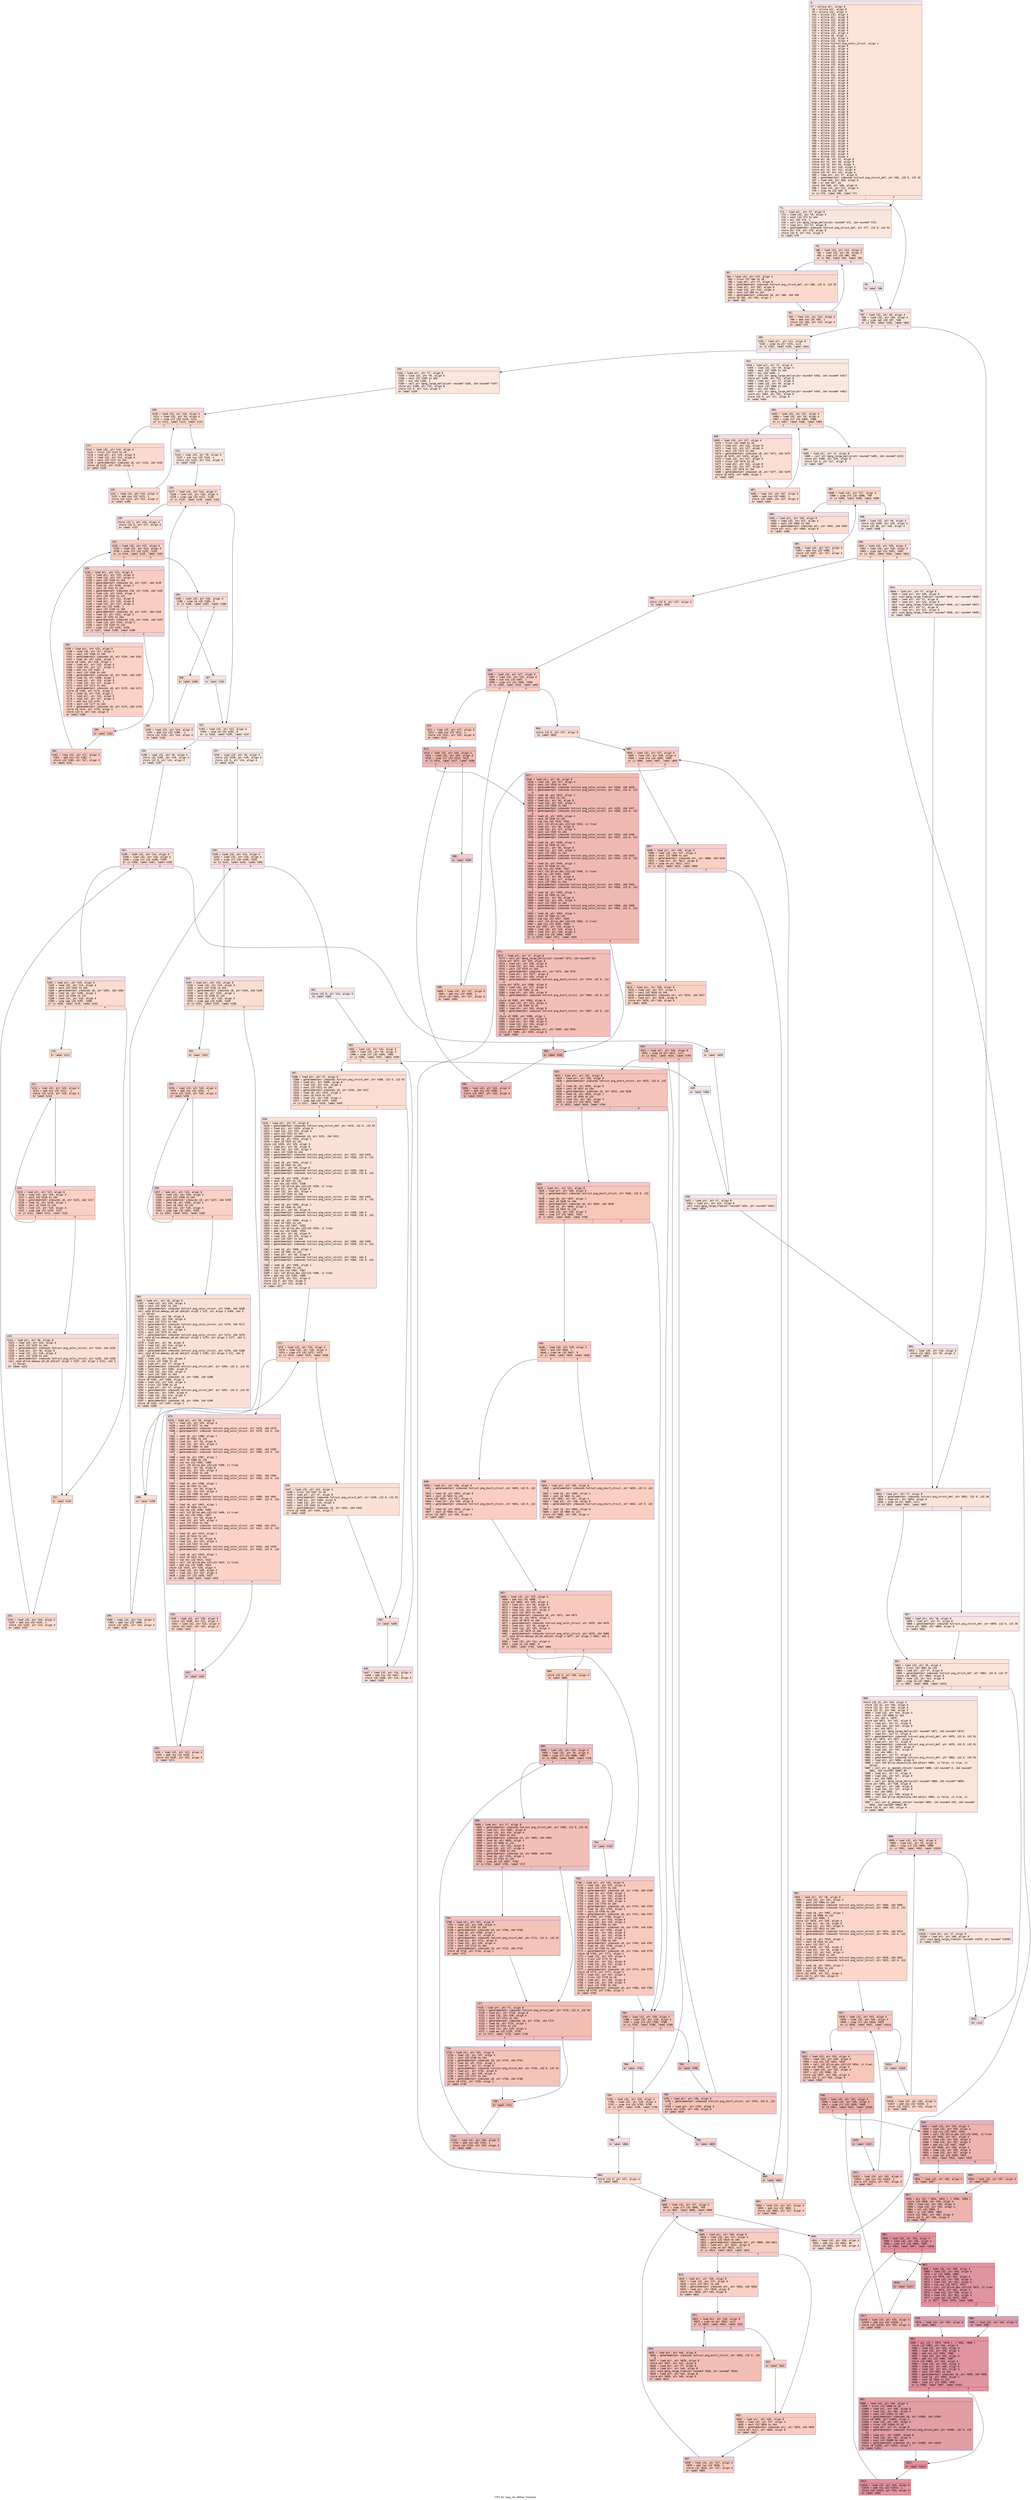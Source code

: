 digraph "CFG for 'png_set_dither' function" {
	label="CFG for 'png_set_dither' function";

	Node0x600000d84b90 [shape=record,color="#3d50c3ff", style=filled, fillcolor="#f6bfa670" fontname="Courier",label="{6:\l|  %7 = alloca ptr, align 8\l  %8 = alloca ptr, align 8\l  %9 = alloca i32, align 4\l  %10 = alloca i32, align 4\l  %11 = alloca ptr, align 8\l  %12 = alloca i32, align 4\l  %13 = alloca i32, align 4\l  %14 = alloca i32, align 4\l  %15 = alloca ptr, align 8\l  %16 = alloca i32, align 4\l  %17 = alloca i32, align 4\l  %18 = alloca i8, align 1\l  %19 = alloca i32, align 4\l  %20 = alloca i32, align 4\l  %21 = alloca %struct.png_color_struct, align 1\l  %22 = alloca i32, align 4\l  %23 = alloca i32, align 4\l  %24 = alloca i32, align 4\l  %25 = alloca i32, align 4\l  %26 = alloca i32, align 4\l  %27 = alloca i32, align 4\l  %28 = alloca i32, align 4\l  %29 = alloca i32, align 4\l  %30 = alloca ptr, align 8\l  %31 = alloca ptr, align 8\l  %32 = alloca ptr, align 8\l  %33 = alloca i32, align 4\l  %34 = alloca i32, align 4\l  %35 = alloca ptr, align 8\l  %36 = alloca ptr, align 8\l  %37 = alloca i32, align 4\l  %38 = alloca i32, align 4\l  %39 = alloca i32, align 4\l  %40 = alloca ptr, align 8\l  %41 = alloca ptr, align 8\l  %42 = alloca i32, align 4\l  %43 = alloca i32, align 4\l  %44 = alloca i32, align 4\l  %45 = alloca i32, align 4\l  %46 = alloca i32, align 4\l  %47 = alloca i64, align 8\l  %48 = alloca ptr, align 8\l  %49 = alloca i32, align 4\l  %50 = alloca i32, align 4\l  %51 = alloca i32, align 4\l  %52 = alloca i32, align 4\l  %53 = alloca i32, align 4\l  %54 = alloca i32, align 4\l  %55 = alloca i32, align 4\l  %56 = alloca i32, align 4\l  %57 = alloca i32, align 4\l  %58 = alloca i32, align 4\l  %59 = alloca i32, align 4\l  %60 = alloca i32, align 4\l  %61 = alloca i32, align 4\l  %62 = alloca i32, align 4\l  %63 = alloca i32, align 4\l  %64 = alloca i32, align 4\l  store ptr %0, ptr %7, align 8\l  store ptr %1, ptr %8, align 8\l  store i32 %2, ptr %9, align 4\l  store i32 %3, ptr %10, align 4\l  store ptr %4, ptr %11, align 8\l  store i32 %5, ptr %12, align 4\l  %65 = load ptr, ptr %7, align 8\l  %66 = getelementptr inbounds %struct.png_struct_def, ptr %65, i32 0, i32 10\l  %67 = load i64, ptr %66, align 8\l  %68 = or i64 %67, 64\l  store i64 %68, ptr %66, align 8\l  %69 = load i32, ptr %12, align 4\l  %70 = icmp ne i32 %69, 0\l  br i1 %70, label %96, label %71\l|{<s0>T|<s1>F}}"];
	Node0x600000d84b90:s0 -> Node0x600000d84d70[tooltip="6 -> 96\nProbability 62.50%" ];
	Node0x600000d84b90:s1 -> Node0x600000d84be0[tooltip="6 -> 71\nProbability 37.50%" ];
	Node0x600000d84be0 [shape=record,color="#3d50c3ff", style=filled, fillcolor="#f3c7b170" fontname="Courier",label="{71:\l|  %72 = load ptr, ptr %7, align 8\l  %73 = load i32, ptr %9, align 4\l  %74 = sext i32 %73 to i64\l  %75 = mul i64 %74, 1\l  %76 = call ptr @png_large_malloc(ptr noundef %72, i64 noundef %75)\l  %77 = load ptr, ptr %7, align 8\l  %78 = getelementptr inbounds %struct.png_struct_def, ptr %77, i32 0, i32 92\l  store ptr %76, ptr %78, align 8\l  store i32 0, ptr %13, align 4\l  br label %79\l}"];
	Node0x600000d84be0 -> Node0x600000d84c30[tooltip="71 -> 79\nProbability 100.00%" ];
	Node0x600000d84c30 [shape=record,color="#3d50c3ff", style=filled, fillcolor="#f7ac8e70" fontname="Courier",label="{79:\l|  %80 = load i32, ptr %13, align 4\l  %81 = load i32, ptr %9, align 4\l  %82 = icmp slt i32 %80, %81\l  br i1 %82, label %83, label %95\l|{<s0>T|<s1>F}}"];
	Node0x600000d84c30:s0 -> Node0x600000d84c80[tooltip="79 -> 83\nProbability 96.88%" ];
	Node0x600000d84c30:s1 -> Node0x600000d84d20[tooltip="79 -> 95\nProbability 3.12%" ];
	Node0x600000d84c80 [shape=record,color="#3d50c3ff", style=filled, fillcolor="#f7ac8e70" fontname="Courier",label="{83:\l|  %84 = load i32, ptr %13, align 4\l  %85 = trunc i32 %84 to i8\l  %86 = load ptr, ptr %7, align 8\l  %87 = getelementptr inbounds %struct.png_struct_def, ptr %86, i32 0, i32 92\l  %88 = load ptr, ptr %87, align 8\l  %89 = load i32, ptr %13, align 4\l  %90 = sext i32 %89 to i64\l  %91 = getelementptr inbounds i8, ptr %88, i64 %90\l  store i8 %85, ptr %91, align 1\l  br label %92\l}"];
	Node0x600000d84c80 -> Node0x600000d84cd0[tooltip="83 -> 92\nProbability 100.00%" ];
	Node0x600000d84cd0 [shape=record,color="#3d50c3ff", style=filled, fillcolor="#f7ac8e70" fontname="Courier",label="{92:\l|  %93 = load i32, ptr %13, align 4\l  %94 = add nsw i32 %93, 1\l  store i32 %94, ptr %13, align 4\l  br label %79\l}"];
	Node0x600000d84cd0 -> Node0x600000d84c30[tooltip="92 -> 79\nProbability 100.00%" ];
	Node0x600000d84d20 [shape=record,color="#3d50c3ff", style=filled, fillcolor="#f3c7b170" fontname="Courier",label="{95:\l|  br label %96\l}"];
	Node0x600000d84d20 -> Node0x600000d84d70[tooltip="95 -> 96\nProbability 100.00%" ];
	Node0x600000d84d70 [shape=record,color="#3d50c3ff", style=filled, fillcolor="#f6bfa670" fontname="Courier",label="{96:\l|  %97 = load i32, ptr %9, align 4\l  %98 = load i32, ptr %10, align 4\l  %99 = icmp sgt i32 %97, %98\l  br i1 %99, label %100, label %852\l|{<s0>T|<s1>F}}"];
	Node0x600000d84d70:s0 -> Node0x600000d84dc0[tooltip="96 -> 100\nProbability 50.00%" ];
	Node0x600000d84d70:s1 -> Node0x600000d87110[tooltip="96 -> 852\nProbability 50.00%" ];
	Node0x600000d84dc0 [shape=record,color="#3d50c3ff", style=filled, fillcolor="#f4c5ad70" fontname="Courier",label="{100:\l|  %101 = load ptr, ptr %11, align 8\l  %102 = icmp ne ptr %101, null\l  br i1 %102, label %103, label %453\l|{<s0>T|<s1>F}}"];
	Node0x600000d84dc0:s0 -> Node0x600000d84e10[tooltip="100 -> 103\nProbability 62.50%" ];
	Node0x600000d84dc0:s1 -> Node0x600000d85db0[tooltip="100 -> 453\nProbability 37.50%" ];
	Node0x600000d84e10 [shape=record,color="#3d50c3ff", style=filled, fillcolor="#f3c7b170" fontname="Courier",label="{103:\l|  %104 = load ptr, ptr %7, align 8\l  %105 = load i32, ptr %9, align 4\l  %106 = sext i32 %105 to i64\l  %107 = mul i64 %106, 1\l  %108 = call ptr @png_large_malloc(ptr noundef %104, i64 noundef %107)\l  store ptr %108, ptr %15, align 8\l  store i32 0, ptr %14, align 4\l  br label %109\l}"];
	Node0x600000d84e10 -> Node0x600000d84e60[tooltip="103 -> 109\nProbability 100.00%" ];
	Node0x600000d84e60 [shape=record,color="#3d50c3ff", style=filled, fillcolor="#f7ac8e70" fontname="Courier",label="{109:\l|  %110 = load i32, ptr %14, align 4\l  %111 = load i32, ptr %9, align 4\l  %112 = icmp slt i32 %110, %111\l  br i1 %112, label %113, label %123\l|{<s0>T|<s1>F}}"];
	Node0x600000d84e60:s0 -> Node0x600000d84eb0[tooltip="109 -> 113\nProbability 96.88%" ];
	Node0x600000d84e60:s1 -> Node0x600000d84f50[tooltip="109 -> 123\nProbability 3.12%" ];
	Node0x600000d84eb0 [shape=record,color="#3d50c3ff", style=filled, fillcolor="#f7ac8e70" fontname="Courier",label="{113:\l|  %114 = load i32, ptr %14, align 4\l  %115 = trunc i32 %114 to i8\l  %116 = load ptr, ptr %15, align 8\l  %117 = load i32, ptr %14, align 4\l  %118 = sext i32 %117 to i64\l  %119 = getelementptr inbounds i8, ptr %116, i64 %118\l  store i8 %115, ptr %119, align 1\l  br label %120\l}"];
	Node0x600000d84eb0 -> Node0x600000d84f00[tooltip="113 -> 120\nProbability 100.00%" ];
	Node0x600000d84f00 [shape=record,color="#3d50c3ff", style=filled, fillcolor="#f7ac8e70" fontname="Courier",label="{120:\l|  %121 = load i32, ptr %14, align 4\l  %122 = add nsw i32 %121, 1\l  store i32 %122, ptr %14, align 4\l  br label %109\l}"];
	Node0x600000d84f00 -> Node0x600000d84e60[tooltip="120 -> 109\nProbability 100.00%" ];
	Node0x600000d84f50 [shape=record,color="#3d50c3ff", style=filled, fillcolor="#f3c7b170" fontname="Courier",label="{123:\l|  %124 = load i32, ptr %9, align 4\l  %125 = sub nsw i32 %124, 1\l  store i32 %125, ptr %14, align 4\l  br label %126\l}"];
	Node0x600000d84f50 -> Node0x600000d84fa0[tooltip="123 -> 126\nProbability 100.00%" ];
	Node0x600000d84fa0 [shape=record,color="#3d50c3ff", style=filled, fillcolor="#f7b39670" fontname="Courier",label="{126:\l|  %127 = load i32, ptr %14, align 4\l  %128 = load i32, ptr %10, align 4\l  %129 = icmp sge i32 %127, %128\l  br i1 %129, label %130, label %192\l|{<s0>T|<s1>F}}"];
	Node0x600000d84fa0:s0 -> Node0x600000d84ff0[tooltip="126 -> 130\nProbability 96.88%" ];
	Node0x600000d84fa0:s1 -> Node0x600000d85310[tooltip="126 -> 192\nProbability 3.12%" ];
	Node0x600000d84ff0 [shape=record,color="#3d50c3ff", style=filled, fillcolor="#f7b39670" fontname="Courier",label="{130:\l|  store i32 1, ptr %16, align 4\l  store i32 0, ptr %17, align 4\l  br label %131\l}"];
	Node0x600000d84ff0 -> Node0x600000d85040[tooltip="130 -> 131\nProbability 100.00%" ];
	Node0x600000d85040 [shape=record,color="#3d50c3ff", style=filled, fillcolor="#f2907270" fontname="Courier",label="{131:\l|  %132 = load i32, ptr %17, align 4\l  %133 = load i32, ptr %14, align 4\l  %134 = icmp slt i32 %132, %133\l  br i1 %134, label %135, label %184\l|{<s0>T|<s1>F}}"];
	Node0x600000d85040:s0 -> Node0x600000d85090[tooltip="131 -> 135\nProbability 96.88%" ];
	Node0x600000d85040:s1 -> Node0x600000d851d0[tooltip="131 -> 184\nProbability 3.12%" ];
	Node0x600000d85090 [shape=record,color="#3d50c3ff", style=filled, fillcolor="#f2907270" fontname="Courier",label="{135:\l|  %136 = load ptr, ptr %11, align 8\l  %137 = load ptr, ptr %15, align 8\l  %138 = load i32, ptr %17, align 4\l  %139 = sext i32 %138 to i64\l  %140 = getelementptr inbounds i8, ptr %137, i64 %139\l  %141 = load i8, ptr %140, align 1\l  %142 = zext i8 %141 to i64\l  %143 = getelementptr inbounds i16, ptr %136, i64 %142\l  %144 = load i16, ptr %143, align 2\l  %145 = zext i16 %144 to i32\l  %146 = load ptr, ptr %11, align 8\l  %147 = load ptr, ptr %15, align 8\l  %148 = load i32, ptr %17, align 4\l  %149 = add nsw i32 %148, 1\l  %150 = sext i32 %149 to i64\l  %151 = getelementptr inbounds i8, ptr %147, i64 %150\l  %152 = load i8, ptr %151, align 1\l  %153 = zext i8 %152 to i64\l  %154 = getelementptr inbounds i16, ptr %146, i64 %153\l  %155 = load i16, ptr %154, align 2\l  %156 = zext i16 %155 to i32\l  %157 = icmp slt i32 %145, %156\l  br i1 %157, label %158, label %180\l|{<s0>T|<s1>F}}"];
	Node0x600000d85090:s0 -> Node0x600000d850e0[tooltip="135 -> 158\nProbability 50.00%" ];
	Node0x600000d85090:s1 -> Node0x600000d85130[tooltip="135 -> 180\nProbability 50.00%" ];
	Node0x600000d850e0 [shape=record,color="#3d50c3ff", style=filled, fillcolor="#f4987a70" fontname="Courier",label="{158:\l|  %159 = load ptr, ptr %15, align 8\l  %160 = load i32, ptr %17, align 4\l  %161 = sext i32 %160 to i64\l  %162 = getelementptr inbounds i8, ptr %159, i64 %161\l  %163 = load i8, ptr %162, align 1\l  store i8 %163, ptr %18, align 1\l  %164 = load ptr, ptr %15, align 8\l  %165 = load i32, ptr %17, align 4\l  %166 = add nsw i32 %165, 1\l  %167 = sext i32 %166 to i64\l  %168 = getelementptr inbounds i8, ptr %164, i64 %167\l  %169 = load i8, ptr %168, align 1\l  %170 = load ptr, ptr %15, align 8\l  %171 = load i32, ptr %17, align 4\l  %172 = sext i32 %171 to i64\l  %173 = getelementptr inbounds i8, ptr %170, i64 %172\l  store i8 %169, ptr %173, align 1\l  %174 = load i8, ptr %18, align 1\l  %175 = load ptr, ptr %15, align 8\l  %176 = load i32, ptr %17, align 4\l  %177 = add nsw i32 %176, 1\l  %178 = sext i32 %177 to i64\l  %179 = getelementptr inbounds i8, ptr %175, i64 %178\l  store i8 %174, ptr %179, align 1\l  store i32 0, ptr %16, align 4\l  br label %180\l}"];
	Node0x600000d850e0 -> Node0x600000d85130[tooltip="158 -> 180\nProbability 100.00%" ];
	Node0x600000d85130 [shape=record,color="#3d50c3ff", style=filled, fillcolor="#f2907270" fontname="Courier",label="{180:\l|  br label %181\l}"];
	Node0x600000d85130 -> Node0x600000d85180[tooltip="180 -> 181\nProbability 100.00%" ];
	Node0x600000d85180 [shape=record,color="#3d50c3ff", style=filled, fillcolor="#f2907270" fontname="Courier",label="{181:\l|  %182 = load i32, ptr %17, align 4\l  %183 = add nsw i32 %182, 1\l  store i32 %183, ptr %17, align 4\l  br label %131\l}"];
	Node0x600000d85180 -> Node0x600000d85040[tooltip="181 -> 131\nProbability 100.00%" ];
	Node0x600000d851d0 [shape=record,color="#3d50c3ff", style=filled, fillcolor="#f7b39670" fontname="Courier",label="{184:\l|  %185 = load i32, ptr %16, align 4\l  %186 = icmp ne i32 %185, 0\l  br i1 %186, label %187, label %188\l|{<s0>T|<s1>F}}"];
	Node0x600000d851d0:s0 -> Node0x600000d85220[tooltip="184 -> 187\nProbability 3.12%" ];
	Node0x600000d851d0:s1 -> Node0x600000d85270[tooltip="184 -> 188\nProbability 96.88%" ];
	Node0x600000d85220 [shape=record,color="#3d50c3ff", style=filled, fillcolor="#f1ccb870" fontname="Courier",label="{187:\l|  br label %192\l}"];
	Node0x600000d85220 -> Node0x600000d85310[tooltip="187 -> 192\nProbability 100.00%" ];
	Node0x600000d85270 [shape=record,color="#3d50c3ff", style=filled, fillcolor="#f7b39670" fontname="Courier",label="{188:\l|  br label %189\l}"];
	Node0x600000d85270 -> Node0x600000d852c0[tooltip="188 -> 189\nProbability 100.00%" ];
	Node0x600000d852c0 [shape=record,color="#3d50c3ff", style=filled, fillcolor="#f7b39670" fontname="Courier",label="{189:\l|  %190 = load i32, ptr %14, align 4\l  %191 = add nsw i32 %190, -1\l  store i32 %191, ptr %14, align 4\l  br label %126\l}"];
	Node0x600000d852c0 -> Node0x600000d84fa0[tooltip="189 -> 126\nProbability 100.00%" ];
	Node0x600000d85310 [shape=record,color="#3d50c3ff", style=filled, fillcolor="#f3c7b170" fontname="Courier",label="{192:\l|  %193 = load i32, ptr %12, align 4\l  %194 = icmp ne i32 %193, 0\l  br i1 %194, label %195, label %237\l|{<s0>T|<s1>F}}"];
	Node0x600000d85310:s0 -> Node0x600000d85360[tooltip="192 -> 195\nProbability 62.50%" ];
	Node0x600000d85310:s1 -> Node0x600000d85680[tooltip="192 -> 237\nProbability 37.50%" ];
	Node0x600000d85360 [shape=record,color="#3d50c3ff", style=filled, fillcolor="#f2cab570" fontname="Courier",label="{195:\l|  %196 = load i32, ptr %9, align 4\l  store i32 %196, ptr %19, align 4\l  store i32 0, ptr %14, align 4\l  br label %197\l}"];
	Node0x600000d85360 -> Node0x600000d853b0[tooltip="195 -> 197\nProbability 100.00%" ];
	Node0x600000d853b0 [shape=record,color="#3d50c3ff", style=filled, fillcolor="#f7af9170" fontname="Courier",label="{197:\l|  %198 = load i32, ptr %14, align 4\l  %199 = load i32, ptr %10, align 4\l  %200 = icmp slt i32 %198, %199\l  br i1 %200, label %201, label %236\l|{<s0>T|<s1>F}}"];
	Node0x600000d853b0:s0 -> Node0x600000d85400[tooltip="197 -> 201\nProbability 96.88%" ];
	Node0x600000d853b0:s1 -> Node0x600000d85630[tooltip="197 -> 236\nProbability 3.12%" ];
	Node0x600000d85400 [shape=record,color="#3d50c3ff", style=filled, fillcolor="#f7af9170" fontname="Courier",label="{201:\l|  %202 = load ptr, ptr %15, align 8\l  %203 = load i32, ptr %14, align 4\l  %204 = sext i32 %203 to i64\l  %205 = getelementptr inbounds i8, ptr %202, i64 %204\l  %206 = load i8, ptr %205, align 1\l  %207 = zext i8 %206 to i32\l  %208 = load i32, ptr %10, align 4\l  %209 = icmp sge i32 %207, %208\l  br i1 %209, label %210, label %232\l|{<s0>T|<s1>F}}"];
	Node0x600000d85400:s0 -> Node0x600000d85450[tooltip="201 -> 210\nProbability 50.00%" ];
	Node0x600000d85400:s1 -> Node0x600000d85590[tooltip="201 -> 232\nProbability 50.00%" ];
	Node0x600000d85450 [shape=record,color="#3d50c3ff", style=filled, fillcolor="#f7b59970" fontname="Courier",label="{210:\l|  br label %211\l}"];
	Node0x600000d85450 -> Node0x600000d854a0[tooltip="210 -> 211\nProbability 100.00%" ];
	Node0x600000d854a0 [shape=record,color="#3d50c3ff", style=filled, fillcolor="#f3947570" fontname="Courier",label="{211:\l|  %212 = load i32, ptr %19, align 4\l  %213 = add nsw i32 %212, -1\l  store i32 %213, ptr %19, align 4\l  br label %214\l}"];
	Node0x600000d854a0 -> Node0x600000d854f0[tooltip="211 -> 214\nProbability 100.00%" ];
	Node0x600000d854f0 [shape=record,color="#3d50c3ff", style=filled, fillcolor="#f3947570" fontname="Courier",label="{214:\l|  %215 = load ptr, ptr %15, align 8\l  %216 = load i32, ptr %19, align 4\l  %217 = sext i32 %216 to i64\l  %218 = getelementptr inbounds i8, ptr %215, i64 %217\l  %219 = load i8, ptr %218, align 1\l  %220 = zext i8 %219 to i32\l  %221 = load i32, ptr %10, align 4\l  %222 = icmp sge i32 %220, %221\l  br i1 %222, label %211, label %223\l|{<s0>T|<s1>F}}"];
	Node0x600000d854f0:s0 -> Node0x600000d854a0[tooltip="214 -> 211\nProbability 96.88%" ];
	Node0x600000d854f0:s1 -> Node0x600000d85540[tooltip="214 -> 223\nProbability 3.12%" ];
	Node0x600000d85540 [shape=record,color="#3d50c3ff", style=filled, fillcolor="#f7b59970" fontname="Courier",label="{223:\l|  %224 = load ptr, ptr %8, align 8\l  %225 = load i32, ptr %14, align 4\l  %226 = sext i32 %225 to i64\l  %227 = getelementptr inbounds %struct.png_color_struct, ptr %224, i64 %226\l  %228 = load ptr, ptr %8, align 8\l  %229 = load i32, ptr %19, align 4\l  %230 = sext i32 %229 to i64\l  %231 = getelementptr inbounds %struct.png_color_struct, ptr %228, i64 %230\l  call void @llvm.memcpy.p0.p0.i64(ptr align 1 %227, ptr align 1 %231, i64 3,\l... i1 false)\l  br label %232\l}"];
	Node0x600000d85540 -> Node0x600000d85590[tooltip="223 -> 232\nProbability 100.00%" ];
	Node0x600000d85590 [shape=record,color="#3d50c3ff", style=filled, fillcolor="#f7af9170" fontname="Courier",label="{232:\l|  br label %233\l}"];
	Node0x600000d85590 -> Node0x600000d855e0[tooltip="232 -> 233\nProbability 100.00%" ];
	Node0x600000d855e0 [shape=record,color="#3d50c3ff", style=filled, fillcolor="#f7af9170" fontname="Courier",label="{233:\l|  %234 = load i32, ptr %14, align 4\l  %235 = add nsw i32 %234, 1\l  store i32 %235, ptr %14, align 4\l  br label %197\l}"];
	Node0x600000d855e0 -> Node0x600000d853b0[tooltip="233 -> 197\nProbability 100.00%" ];
	Node0x600000d85630 [shape=record,color="#3d50c3ff", style=filled, fillcolor="#f2cab570" fontname="Courier",label="{236:\l|  br label %450\l}"];
	Node0x600000d85630 -> Node0x600000d85d60[tooltip="236 -> 450\nProbability 100.00%" ];
	Node0x600000d85680 [shape=record,color="#3d50c3ff", style=filled, fillcolor="#efcebd70" fontname="Courier",label="{237:\l|  %238 = load i32, ptr %9, align 4\l  store i32 %238, ptr %20, align 4\l  store i32 0, ptr %14, align 4\l  br label %239\l}"];
	Node0x600000d85680 -> Node0x600000d856d0[tooltip="237 -> 239\nProbability 100.00%" ];
	Node0x600000d856d0 [shape=record,color="#3d50c3ff", style=filled, fillcolor="#f7b59970" fontname="Courier",label="{239:\l|  %240 = load i32, ptr %14, align 4\l  %241 = load i32, ptr %10, align 4\l  %242 = icmp slt i32 %240, %241\l  br i1 %242, label %243, label %302\l|{<s0>T|<s1>F}}"];
	Node0x600000d856d0:s0 -> Node0x600000d85720[tooltip="239 -> 243\nProbability 96.88%" ];
	Node0x600000d856d0:s1 -> Node0x600000d85950[tooltip="239 -> 302\nProbability 3.12%" ];
	Node0x600000d85720 [shape=record,color="#3d50c3ff", style=filled, fillcolor="#f7b59970" fontname="Courier",label="{243:\l|  %244 = load ptr, ptr %15, align 8\l  %245 = load i32, ptr %14, align 4\l  %246 = sext i32 %245 to i64\l  %247 = getelementptr inbounds i8, ptr %244, i64 %246\l  %248 = load i8, ptr %247, align 1\l  %249 = zext i8 %248 to i32\l  %250 = load i32, ptr %10, align 4\l  %251 = icmp sge i32 %249, %250\l  br i1 %251, label %252, label %298\l|{<s0>T|<s1>F}}"];
	Node0x600000d85720:s0 -> Node0x600000d85770[tooltip="243 -> 252\nProbability 50.00%" ];
	Node0x600000d85720:s1 -> Node0x600000d858b0[tooltip="243 -> 298\nProbability 50.00%" ];
	Node0x600000d85770 [shape=record,color="#3d50c3ff", style=filled, fillcolor="#f7bca170" fontname="Courier",label="{252:\l|  br label %253\l}"];
	Node0x600000d85770 -> Node0x600000d857c0[tooltip="252 -> 253\nProbability 100.00%" ];
	Node0x600000d857c0 [shape=record,color="#3d50c3ff", style=filled, fillcolor="#f4987a70" fontname="Courier",label="{253:\l|  %254 = load i32, ptr %20, align 4\l  %255 = add nsw i32 %254, -1\l  store i32 %255, ptr %20, align 4\l  br label %256\l}"];
	Node0x600000d857c0 -> Node0x600000d85810[tooltip="253 -> 256\nProbability 100.00%" ];
	Node0x600000d85810 [shape=record,color="#3d50c3ff", style=filled, fillcolor="#f4987a70" fontname="Courier",label="{256:\l|  %257 = load ptr, ptr %15, align 8\l  %258 = load i32, ptr %20, align 4\l  %259 = sext i32 %258 to i64\l  %260 = getelementptr inbounds i8, ptr %257, i64 %259\l  %261 = load i8, ptr %260, align 1\l  %262 = zext i8 %261 to i32\l  %263 = load i32, ptr %10, align 4\l  %264 = icmp sge i32 %262, %263\l  br i1 %264, label %253, label %265\l|{<s0>T|<s1>F}}"];
	Node0x600000d85810:s0 -> Node0x600000d857c0[tooltip="256 -> 253\nProbability 96.88%" ];
	Node0x600000d85810:s1 -> Node0x600000d85860[tooltip="256 -> 265\nProbability 3.12%" ];
	Node0x600000d85860 [shape=record,color="#3d50c3ff", style=filled, fillcolor="#f7bca170" fontname="Courier",label="{265:\l|  %266 = load ptr, ptr %8, align 8\l  %267 = load i32, ptr %20, align 4\l  %268 = sext i32 %267 to i64\l  %269 = getelementptr inbounds %struct.png_color_struct, ptr %266, i64 %268\l  call void @llvm.memcpy.p0.p0.i64(ptr align 1 %21, ptr align 1 %269, i64 3,\l... i1 false)\l  %270 = load ptr, ptr %8, align 8\l  %271 = load i32, ptr %20, align 4\l  %272 = sext i32 %271 to i64\l  %273 = getelementptr inbounds %struct.png_color_struct, ptr %270, i64 %272\l  %274 = load ptr, ptr %8, align 8\l  %275 = load i32, ptr %14, align 4\l  %276 = sext i32 %275 to i64\l  %277 = getelementptr inbounds %struct.png_color_struct, ptr %274, i64 %276\l  call void @llvm.memcpy.p0.p0.i64(ptr align 1 %273, ptr align 1 %277, i64 3,\l... i1 false)\l  %278 = load ptr, ptr %8, align 8\l  %279 = load i32, ptr %14, align 4\l  %280 = sext i32 %279 to i64\l  %281 = getelementptr inbounds %struct.png_color_struct, ptr %278, i64 %280\l  call void @llvm.memcpy.p0.p0.i64(ptr align 1 %281, ptr align 1 %21, i64 3,\l... i1 false)\l  %282 = load i32, ptr %14, align 4\l  %283 = trunc i32 %282 to i8\l  %284 = load ptr, ptr %7, align 8\l  %285 = getelementptr inbounds %struct.png_struct_def, ptr %284, i32 0, i32 92\l  %286 = load ptr, ptr %285, align 8\l  %287 = load i32, ptr %20, align 4\l  %288 = sext i32 %287 to i64\l  %289 = getelementptr inbounds i8, ptr %286, i64 %288\l  store i8 %283, ptr %289, align 1\l  %290 = load i32, ptr %20, align 4\l  %291 = trunc i32 %290 to i8\l  %292 = load ptr, ptr %7, align 8\l  %293 = getelementptr inbounds %struct.png_struct_def, ptr %292, i32 0, i32 92\l  %294 = load ptr, ptr %293, align 8\l  %295 = load i32, ptr %14, align 4\l  %296 = sext i32 %295 to i64\l  %297 = getelementptr inbounds i8, ptr %294, i64 %296\l  store i8 %291, ptr %297, align 1\l  br label %298\l}"];
	Node0x600000d85860 -> Node0x600000d858b0[tooltip="265 -> 298\nProbability 100.00%" ];
	Node0x600000d858b0 [shape=record,color="#3d50c3ff", style=filled, fillcolor="#f7b59970" fontname="Courier",label="{298:\l|  br label %299\l}"];
	Node0x600000d858b0 -> Node0x600000d85900[tooltip="298 -> 299\nProbability 100.00%" ];
	Node0x600000d85900 [shape=record,color="#3d50c3ff", style=filled, fillcolor="#f7b59970" fontname="Courier",label="{299:\l|  %300 = load i32, ptr %14, align 4\l  %301 = add nsw i32 %300, 1\l  store i32 %301, ptr %14, align 4\l  br label %239\l}"];
	Node0x600000d85900 -> Node0x600000d856d0[tooltip="299 -> 239\nProbability 100.00%" ];
	Node0x600000d85950 [shape=record,color="#3d50c3ff", style=filled, fillcolor="#efcebd70" fontname="Courier",label="{302:\l|  store i32 0, ptr %14, align 4\l  br label %303\l}"];
	Node0x600000d85950 -> Node0x600000d859a0[tooltip="302 -> 303\nProbability 100.00%" ];
	Node0x600000d859a0 [shape=record,color="#3d50c3ff", style=filled, fillcolor="#f7b59970" fontname="Courier",label="{303:\l|  %304 = load i32, ptr %14, align 4\l  %305 = load i32, ptr %9, align 4\l  %306 = icmp slt i32 %304, %305\l  br i1 %306, label %307, label %449\l|{<s0>T|<s1>F}}"];
	Node0x600000d859a0:s0 -> Node0x600000d859f0[tooltip="303 -> 307\nProbability 96.88%" ];
	Node0x600000d859a0:s1 -> Node0x600000d85d10[tooltip="303 -> 449\nProbability 3.12%" ];
	Node0x600000d859f0 [shape=record,color="#3d50c3ff", style=filled, fillcolor="#f7b59970" fontname="Courier",label="{307:\l|  %308 = load ptr, ptr %7, align 8\l  %309 = getelementptr inbounds %struct.png_struct_def, ptr %308, i32 0, i32 92\l  %310 = load ptr, ptr %309, align 8\l  %311 = load i32, ptr %14, align 4\l  %312 = sext i32 %311 to i64\l  %313 = getelementptr inbounds i8, ptr %310, i64 %312\l  %314 = load i8, ptr %313, align 1\l  %315 = zext i8 %314 to i32\l  %316 = load i32, ptr %10, align 4\l  %317 = icmp sge i32 %315, %316\l  br i1 %317, label %318, label %445\l|{<s0>T|<s1>F}}"];
	Node0x600000d859f0:s0 -> Node0x600000d85a40[tooltip="307 -> 318\nProbability 50.00%" ];
	Node0x600000d859f0:s1 -> Node0x600000d85c70[tooltip="307 -> 445\nProbability 50.00%" ];
	Node0x600000d85a40 [shape=record,color="#3d50c3ff", style=filled, fillcolor="#f7bca170" fontname="Courier",label="{318:\l|  %319 = load ptr, ptr %7, align 8\l  %320 = getelementptr inbounds %struct.png_struct_def, ptr %319, i32 0, i32 92\l  %321 = load ptr, ptr %320, align 8\l  %322 = load i32, ptr %14, align 4\l  %323 = sext i32 %322 to i64\l  %324 = getelementptr inbounds i8, ptr %321, i64 %323\l  %325 = load i8, ptr %324, align 1\l  %326 = zext i8 %325 to i32\l  store i32 %326, ptr %25, align 4\l  %327 = load ptr, ptr %8, align 8\l  %328 = load i32, ptr %25, align 4\l  %329 = sext i32 %328 to i64\l  %330 = getelementptr inbounds %struct.png_color_struct, ptr %327, i64 %329\l  %331 = getelementptr inbounds %struct.png_color_struct, ptr %330, i32 0, i32\l... 0\l  %332 = load i8, ptr %331, align 1\l  %333 = zext i8 %332 to i32\l  %334 = load ptr, ptr %8, align 8\l  %335 = getelementptr inbounds %struct.png_color_struct, ptr %334, i64 0\l  %336 = getelementptr inbounds %struct.png_color_struct, ptr %335, i32 0, i32\l... 0\l  %337 = load i8, ptr %336, align 1\l  %338 = zext i8 %337 to i32\l  %339 = sub nsw i32 %333, %338\l  %340 = call i32 @llvm.abs.i32(i32 %339, i1 true)\l  %341 = load ptr, ptr %8, align 8\l  %342 = load i32, ptr %25, align 4\l  %343 = sext i32 %342 to i64\l  %344 = getelementptr inbounds %struct.png_color_struct, ptr %341, i64 %343\l  %345 = getelementptr inbounds %struct.png_color_struct, ptr %344, i32 0, i32\l... 1\l  %346 = load i8, ptr %345, align 1\l  %347 = zext i8 %346 to i32\l  %348 = load ptr, ptr %8, align 8\l  %349 = getelementptr inbounds %struct.png_color_struct, ptr %348, i64 0\l  %350 = getelementptr inbounds %struct.png_color_struct, ptr %349, i32 0, i32\l... 1\l  %351 = load i8, ptr %350, align 1\l  %352 = zext i8 %351 to i32\l  %353 = sub nsw i32 %347, %352\l  %354 = call i32 @llvm.abs.i32(i32 %353, i1 true)\l  %355 = add nsw i32 %340, %354\l  %356 = load ptr, ptr %8, align 8\l  %357 = load i32, ptr %25, align 4\l  %358 = sext i32 %357 to i64\l  %359 = getelementptr inbounds %struct.png_color_struct, ptr %356, i64 %358\l  %360 = getelementptr inbounds %struct.png_color_struct, ptr %359, i32 0, i32\l... 2\l  %361 = load i8, ptr %360, align 1\l  %362 = zext i8 %361 to i32\l  %363 = load ptr, ptr %8, align 8\l  %364 = getelementptr inbounds %struct.png_color_struct, ptr %363, i64 0\l  %365 = getelementptr inbounds %struct.png_color_struct, ptr %364, i32 0, i32\l... 2\l  %366 = load i8, ptr %365, align 1\l  %367 = zext i8 %366 to i32\l  %368 = sub nsw i32 %362, %367\l  %369 = call i32 @llvm.abs.i32(i32 %368, i1 true)\l  %370 = add nsw i32 %355, %369\l  store i32 %370, ptr %22, align 4\l  store i32 0, ptr %24, align 4\l  store i32 1, ptr %23, align 4\l  br label %371\l}"];
	Node0x600000d85a40 -> Node0x600000d85a90[tooltip="318 -> 371\nProbability 100.00%" ];
	Node0x600000d85a90 [shape=record,color="#3d50c3ff", style=filled, fillcolor="#f4987a70" fontname="Courier",label="{371:\l|  %372 = load i32, ptr %23, align 4\l  %373 = load i32, ptr %10, align 4\l  %374 = icmp slt i32 %372, %373\l  br i1 %374, label %375, label %436\l|{<s0>T|<s1>F}}"];
	Node0x600000d85a90:s0 -> Node0x600000d85ae0[tooltip="371 -> 375\nProbability 96.88%" ];
	Node0x600000d85a90:s1 -> Node0x600000d85c20[tooltip="371 -> 436\nProbability 3.12%" ];
	Node0x600000d85ae0 [shape=record,color="#3d50c3ff", style=filled, fillcolor="#f59c7d70" fontname="Courier",label="{375:\l|  %376 = load ptr, ptr %8, align 8\l  %377 = load i32, ptr %25, align 4\l  %378 = sext i32 %377 to i64\l  %379 = getelementptr inbounds %struct.png_color_struct, ptr %376, i64 %378\l  %380 = getelementptr inbounds %struct.png_color_struct, ptr %379, i32 0, i32\l... 0\l  %381 = load i8, ptr %380, align 1\l  %382 = zext i8 %381 to i32\l  %383 = load ptr, ptr %8, align 8\l  %384 = load i32, ptr %23, align 4\l  %385 = sext i32 %384 to i64\l  %386 = getelementptr inbounds %struct.png_color_struct, ptr %383, i64 %385\l  %387 = getelementptr inbounds %struct.png_color_struct, ptr %386, i32 0, i32\l... 0\l  %388 = load i8, ptr %387, align 1\l  %389 = zext i8 %388 to i32\l  %390 = sub nsw i32 %382, %389\l  %391 = call i32 @llvm.abs.i32(i32 %390, i1 true)\l  %392 = load ptr, ptr %8, align 8\l  %393 = load i32, ptr %25, align 4\l  %394 = sext i32 %393 to i64\l  %395 = getelementptr inbounds %struct.png_color_struct, ptr %392, i64 %394\l  %396 = getelementptr inbounds %struct.png_color_struct, ptr %395, i32 0, i32\l... 1\l  %397 = load i8, ptr %396, align 1\l  %398 = zext i8 %397 to i32\l  %399 = load ptr, ptr %8, align 8\l  %400 = load i32, ptr %23, align 4\l  %401 = sext i32 %400 to i64\l  %402 = getelementptr inbounds %struct.png_color_struct, ptr %399, i64 %401\l  %403 = getelementptr inbounds %struct.png_color_struct, ptr %402, i32 0, i32\l... 1\l  %404 = load i8, ptr %403, align 1\l  %405 = zext i8 %404 to i32\l  %406 = sub nsw i32 %398, %405\l  %407 = call i32 @llvm.abs.i32(i32 %406, i1 true)\l  %408 = add nsw i32 %391, %407\l  %409 = load ptr, ptr %8, align 8\l  %410 = load i32, ptr %25, align 4\l  %411 = sext i32 %410 to i64\l  %412 = getelementptr inbounds %struct.png_color_struct, ptr %409, i64 %411\l  %413 = getelementptr inbounds %struct.png_color_struct, ptr %412, i32 0, i32\l... 2\l  %414 = load i8, ptr %413, align 1\l  %415 = zext i8 %414 to i32\l  %416 = load ptr, ptr %8, align 8\l  %417 = load i32, ptr %23, align 4\l  %418 = sext i32 %417 to i64\l  %419 = getelementptr inbounds %struct.png_color_struct, ptr %416, i64 %418\l  %420 = getelementptr inbounds %struct.png_color_struct, ptr %419, i32 0, i32\l... 2\l  %421 = load i8, ptr %420, align 1\l  %422 = zext i8 %421 to i32\l  %423 = sub nsw i32 %415, %422\l  %424 = call i32 @llvm.abs.i32(i32 %423, i1 true)\l  %425 = add nsw i32 %408, %424\l  store i32 %425, ptr %26, align 4\l  %426 = load i32, ptr %26, align 4\l  %427 = load i32, ptr %22, align 4\l  %428 = icmp slt i32 %426, %427\l  br i1 %428, label %429, label %432\l|{<s0>T|<s1>F}}"];
	Node0x600000d85ae0:s0 -> Node0x600000d85b30[tooltip="375 -> 429\nProbability 50.00%" ];
	Node0x600000d85ae0:s1 -> Node0x600000d85b80[tooltip="375 -> 432\nProbability 50.00%" ];
	Node0x600000d85b30 [shape=record,color="#3d50c3ff", style=filled, fillcolor="#f5a08170" fontname="Courier",label="{429:\l|  %430 = load i32, ptr %26, align 4\l  store i32 %430, ptr %22, align 4\l  %431 = load i32, ptr %23, align 4\l  store i32 %431, ptr %24, align 4\l  br label %432\l}"];
	Node0x600000d85b30 -> Node0x600000d85b80[tooltip="429 -> 432\nProbability 100.00%" ];
	Node0x600000d85b80 [shape=record,color="#3d50c3ff", style=filled, fillcolor="#f59c7d70" fontname="Courier",label="{432:\l|  br label %433\l}"];
	Node0x600000d85b80 -> Node0x600000d85bd0[tooltip="432 -> 433\nProbability 100.00%" ];
	Node0x600000d85bd0 [shape=record,color="#3d50c3ff", style=filled, fillcolor="#f59c7d70" fontname="Courier",label="{433:\l|  %434 = load i32, ptr %23, align 4\l  %435 = add nsw i32 %434, 1\l  store i32 %435, ptr %23, align 4\l  br label %371\l}"];
	Node0x600000d85bd0 -> Node0x600000d85a90[tooltip="433 -> 371\nProbability 100.00%" ];
	Node0x600000d85c20 [shape=record,color="#3d50c3ff", style=filled, fillcolor="#f7bca170" fontname="Courier",label="{436:\l|  %437 = load i32, ptr %24, align 4\l  %438 = trunc i32 %437 to i8\l  %439 = load ptr, ptr %7, align 8\l  %440 = getelementptr inbounds %struct.png_struct_def, ptr %439, i32 0, i32 92\l  %441 = load ptr, ptr %440, align 8\l  %442 = load i32, ptr %14, align 4\l  %443 = sext i32 %442 to i64\l  %444 = getelementptr inbounds i8, ptr %441, i64 %443\l  store i8 %438, ptr %444, align 1\l  br label %445\l}"];
	Node0x600000d85c20 -> Node0x600000d85c70[tooltip="436 -> 445\nProbability 100.00%" ];
	Node0x600000d85c70 [shape=record,color="#3d50c3ff", style=filled, fillcolor="#f7b59970" fontname="Courier",label="{445:\l|  br label %446\l}"];
	Node0x600000d85c70 -> Node0x600000d85cc0[tooltip="445 -> 446\nProbability 100.00%" ];
	Node0x600000d85cc0 [shape=record,color="#3d50c3ff", style=filled, fillcolor="#f7b59970" fontname="Courier",label="{446:\l|  %447 = load i32, ptr %14, align 4\l  %448 = add nsw i32 %447, 1\l  store i32 %448, ptr %14, align 4\l  br label %303\l}"];
	Node0x600000d85cc0 -> Node0x600000d859a0[tooltip="446 -> 303\nProbability 100.00%" ];
	Node0x600000d85d10 [shape=record,color="#3d50c3ff", style=filled, fillcolor="#efcebd70" fontname="Courier",label="{449:\l|  br label %450\l}"];
	Node0x600000d85d10 -> Node0x600000d85d60[tooltip="449 -> 450\nProbability 100.00%" ];
	Node0x600000d85d60 [shape=record,color="#3d50c3ff", style=filled, fillcolor="#f3c7b170" fontname="Courier",label="{450:\l|  %451 = load ptr, ptr %7, align 8\l  %452 = load ptr, ptr %15, align 8\l  call void @png_large_free(ptr noundef %451, ptr noundef %452)\l  br label %850\l}"];
	Node0x600000d85d60 -> Node0x600000d870c0[tooltip="450 -> 850\nProbability 100.00%" ];
	Node0x600000d85db0 [shape=record,color="#3d50c3ff", style=filled, fillcolor="#f1ccb870" fontname="Courier",label="{453:\l|  %454 = load ptr, ptr %7, align 8\l  %455 = load i32, ptr %9, align 4\l  %456 = sext i32 %455 to i64\l  %457 = mul i64 %456, 1\l  %458 = call ptr @png_large_malloc(ptr noundef %454, i64 noundef %457)\l  store ptr %458, ptr %31, align 8\l  %459 = load ptr, ptr %7, align 8\l  %460 = load i32, ptr %9, align 4\l  %461 = sext i32 %460 to i64\l  %462 = mul i64 %461, 1\l  %463 = call ptr @png_large_malloc(ptr noundef %459, i64 noundef %462)\l  store ptr %463, ptr %32, align 8\l  store i32 0, ptr %27, align 4\l  br label %464\l}"];
	Node0x600000d85db0 -> Node0x600000d85e00[tooltip="453 -> 464\nProbability 100.00%" ];
	Node0x600000d85e00 [shape=record,color="#3d50c3ff", style=filled, fillcolor="#f7af9170" fontname="Courier",label="{464:\l|  %465 = load i32, ptr %27, align 4\l  %466 = load i32, ptr %9, align 4\l  %467 = icmp slt i32 %465, %466\l  br i1 %467, label %468, label %484\l|{<s0>T|<s1>F}}"];
	Node0x600000d85e00:s0 -> Node0x600000d85e50[tooltip="464 -> 468\nProbability 96.88%" ];
	Node0x600000d85e00:s1 -> Node0x600000d85ef0[tooltip="464 -> 484\nProbability 3.12%" ];
	Node0x600000d85e50 [shape=record,color="#3d50c3ff", style=filled, fillcolor="#f7b39670" fontname="Courier",label="{468:\l|  %469 = load i32, ptr %27, align 4\l  %470 = trunc i32 %469 to i8\l  %471 = load ptr, ptr %31, align 8\l  %472 = load i32, ptr %27, align 4\l  %473 = sext i32 %472 to i64\l  %474 = getelementptr inbounds i8, ptr %471, i64 %473\l  store i8 %470, ptr %474, align 1\l  %475 = load i32, ptr %27, align 4\l  %476 = trunc i32 %475 to i8\l  %477 = load ptr, ptr %32, align 8\l  %478 = load i32, ptr %27, align 4\l  %479 = sext i32 %478 to i64\l  %480 = getelementptr inbounds i8, ptr %477, i64 %479\l  store i8 %476, ptr %480, align 1\l  br label %481\l}"];
	Node0x600000d85e50 -> Node0x600000d85ea0[tooltip="468 -> 481\nProbability 100.00%" ];
	Node0x600000d85ea0 [shape=record,color="#3d50c3ff", style=filled, fillcolor="#f7b39670" fontname="Courier",label="{481:\l|  %482 = load i32, ptr %27, align 4\l  %483 = add nsw i32 %482, 1\l  store i32 %483, ptr %27, align 4\l  br label %464\l}"];
	Node0x600000d85ea0 -> Node0x600000d85e00[tooltip="481 -> 464\nProbability 100.00%" ];
	Node0x600000d85ef0 [shape=record,color="#3d50c3ff", style=filled, fillcolor="#f1ccb870" fontname="Courier",label="{484:\l|  %485 = load ptr, ptr %7, align 8\l  %486 = call ptr @png_large_malloc(ptr noundef %485, i64 noundef 6152)\l  store ptr %486, ptr %30, align 8\l  store i32 0, ptr %27, align 4\l  br label %487\l}"];
	Node0x600000d85ef0 -> Node0x600000d85f40[tooltip="484 -> 487\nProbability 100.00%" ];
	Node0x600000d85f40 [shape=record,color="#3d50c3ff", style=filled, fillcolor="#f7af9170" fontname="Courier",label="{487:\l|  %488 = load i32, ptr %27, align 4\l  %489 = icmp slt i32 %488, 769\l  br i1 %489, label %490, label %498\l|{<s0>T|<s1>F}}"];
	Node0x600000d85f40:s0 -> Node0x600000d85f90[tooltip="487 -> 490\nProbability 96.88%" ];
	Node0x600000d85f40:s1 -> Node0x600000d86030[tooltip="487 -> 498\nProbability 3.12%" ];
	Node0x600000d85f90 [shape=record,color="#3d50c3ff", style=filled, fillcolor="#f7b39670" fontname="Courier",label="{490:\l|  %491 = load ptr, ptr %30, align 8\l  %492 = load i32, ptr %27, align 4\l  %493 = sext i32 %492 to i64\l  %494 = getelementptr inbounds ptr, ptr %491, i64 %493\l  store ptr null, ptr %494, align 8\l  br label %495\l}"];
	Node0x600000d85f90 -> Node0x600000d85fe0[tooltip="490 -> 495\nProbability 100.00%" ];
	Node0x600000d85fe0 [shape=record,color="#3d50c3ff", style=filled, fillcolor="#f7b39670" fontname="Courier",label="{495:\l|  %496 = load i32, ptr %27, align 4\l  %497 = add nsw i32 %496, 1\l  store i32 %497, ptr %27, align 4\l  br label %487\l}"];
	Node0x600000d85fe0 -> Node0x600000d85f40[tooltip="495 -> 487\nProbability 100.00%" ];
	Node0x600000d86030 [shape=record,color="#3d50c3ff", style=filled, fillcolor="#f1ccb870" fontname="Courier",label="{498:\l|  %499 = load i32, ptr %9, align 4\l  store i32 %499, ptr %29, align 4\l  store i32 96, ptr %28, align 4\l  br label %500\l}"];
	Node0x600000d86030 -> Node0x600000d86080[tooltip="498 -> 500\nProbability 100.00%" ];
	Node0x600000d86080 [shape=record,color="#3d50c3ff", style=filled, fillcolor="#f7af9170" fontname="Courier",label="{500:\l|  %501 = load i32, ptr %29, align 4\l  %502 = load i32, ptr %10, align 4\l  %503 = icmp sgt i32 %501, %502\l  br i1 %503, label %504, label %843\l|{<s0>T|<s1>F}}"];
	Node0x600000d86080:s0 -> Node0x600000d860d0[tooltip="500 -> 504\nProbability 96.88%" ];
	Node0x600000d86080:s1 -> Node0x600000d87070[tooltip="500 -> 843\nProbability 3.12%" ];
	Node0x600000d860d0 [shape=record,color="#3d50c3ff", style=filled, fillcolor="#f7b39670" fontname="Courier",label="{504:\l|  store i32 0, ptr %27, align 4\l  br label %505\l}"];
	Node0x600000d860d0 -> Node0x600000d86120[tooltip="504 -> 505\nProbability 100.00%" ];
	Node0x600000d86120 [shape=record,color="#3d50c3ff", style=filled, fillcolor="#f08b6e70" fontname="Courier",label="{505:\l|  %506 = load i32, ptr %27, align 4\l  %507 = load i32, ptr %29, align 4\l  %508 = sub nsw i32 %507, 1\l  %509 = icmp slt i32 %506, %508\l  br i1 %509, label %510, label %602\l|{<s0>T|<s1>F}}"];
	Node0x600000d86120:s0 -> Node0x600000d86170[tooltip="505 -> 510\nProbability 96.88%" ];
	Node0x600000d86120:s1 -> Node0x600000d863f0[tooltip="505 -> 602\nProbability 3.12%" ];
	Node0x600000d86170 [shape=record,color="#3d50c3ff", style=filled, fillcolor="#f08b6e70" fontname="Courier",label="{510:\l|  %511 = load i32, ptr %27, align 4\l  %512 = add nsw i32 %511, 1\l  store i32 %512, ptr %33, align 4\l  br label %513\l}"];
	Node0x600000d86170 -> Node0x600000d861c0[tooltip="510 -> 513\nProbability 100.00%" ];
	Node0x600000d861c0 [shape=record,color="#3d50c3ff", style=filled, fillcolor="#de614d70" fontname="Courier",label="{513:\l|  %514 = load i32, ptr %33, align 4\l  %515 = load i32, ptr %29, align 4\l  %516 = icmp slt i32 %514, %515\l  br i1 %516, label %517, label %598\l|{<s0>T|<s1>F}}"];
	Node0x600000d861c0:s0 -> Node0x600000d86210[tooltip="513 -> 517\nProbability 96.88%" ];
	Node0x600000d861c0:s1 -> Node0x600000d86350[tooltip="513 -> 598\nProbability 3.12%" ];
	Node0x600000d86210 [shape=record,color="#3d50c3ff", style=filled, fillcolor="#de614d70" fontname="Courier",label="{517:\l|  %518 = load ptr, ptr %8, align 8\l  %519 = load i32, ptr %27, align 4\l  %520 = sext i32 %519 to i64\l  %521 = getelementptr inbounds %struct.png_color_struct, ptr %518, i64 %520\l  %522 = getelementptr inbounds %struct.png_color_struct, ptr %521, i32 0, i32\l... 0\l  %523 = load i8, ptr %522, align 1\l  %524 = zext i8 %523 to i32\l  %525 = load ptr, ptr %8, align 8\l  %526 = load i32, ptr %33, align 4\l  %527 = sext i32 %526 to i64\l  %528 = getelementptr inbounds %struct.png_color_struct, ptr %525, i64 %527\l  %529 = getelementptr inbounds %struct.png_color_struct, ptr %528, i32 0, i32\l... 0\l  %530 = load i8, ptr %529, align 1\l  %531 = zext i8 %530 to i32\l  %532 = sub nsw i32 %524, %531\l  %533 = call i32 @llvm.abs.i32(i32 %532, i1 true)\l  %534 = load ptr, ptr %8, align 8\l  %535 = load i32, ptr %27, align 4\l  %536 = sext i32 %535 to i64\l  %537 = getelementptr inbounds %struct.png_color_struct, ptr %534, i64 %536\l  %538 = getelementptr inbounds %struct.png_color_struct, ptr %537, i32 0, i32\l... 1\l  %539 = load i8, ptr %538, align 1\l  %540 = zext i8 %539 to i32\l  %541 = load ptr, ptr %8, align 8\l  %542 = load i32, ptr %33, align 4\l  %543 = sext i32 %542 to i64\l  %544 = getelementptr inbounds %struct.png_color_struct, ptr %541, i64 %543\l  %545 = getelementptr inbounds %struct.png_color_struct, ptr %544, i32 0, i32\l... 1\l  %546 = load i8, ptr %545, align 1\l  %547 = zext i8 %546 to i32\l  %548 = sub nsw i32 %540, %547\l  %549 = call i32 @llvm.abs.i32(i32 %548, i1 true)\l  %550 = add nsw i32 %533, %549\l  %551 = load ptr, ptr %8, align 8\l  %552 = load i32, ptr %27, align 4\l  %553 = sext i32 %552 to i64\l  %554 = getelementptr inbounds %struct.png_color_struct, ptr %551, i64 %553\l  %555 = getelementptr inbounds %struct.png_color_struct, ptr %554, i32 0, i32\l... 2\l  %556 = load i8, ptr %555, align 1\l  %557 = zext i8 %556 to i32\l  %558 = load ptr, ptr %8, align 8\l  %559 = load i32, ptr %33, align 4\l  %560 = sext i32 %559 to i64\l  %561 = getelementptr inbounds %struct.png_color_struct, ptr %558, i64 %560\l  %562 = getelementptr inbounds %struct.png_color_struct, ptr %561, i32 0, i32\l... 2\l  %563 = load i8, ptr %562, align 1\l  %564 = zext i8 %563 to i32\l  %565 = sub nsw i32 %557, %564\l  %566 = call i32 @llvm.abs.i32(i32 %565, i1 true)\l  %567 = add nsw i32 %550, %566\l  store i32 %567, ptr %34, align 4\l  %568 = load i32, ptr %34, align 4\l  %569 = load i32, ptr %28, align 4\l  %570 = icmp sle i32 %568, %569\l  br i1 %570, label %571, label %594\l|{<s0>T|<s1>F}}"];
	Node0x600000d86210:s0 -> Node0x600000d86260[tooltip="517 -> 571\nProbability 50.00%" ];
	Node0x600000d86210:s1 -> Node0x600000d862b0[tooltip="517 -> 594\nProbability 50.00%" ];
	Node0x600000d86260 [shape=record,color="#3d50c3ff", style=filled, fillcolor="#e36c5570" fontname="Courier",label="{571:\l|  %572 = load ptr, ptr %7, align 8\l  %573 = call ptr @png_large_malloc(ptr noundef %572, i64 noundef 16)\l  store ptr %573, ptr %35, align 8\l  %574 = load ptr, ptr %30, align 8\l  %575 = load i32, ptr %34, align 4\l  %576 = sext i32 %575 to i64\l  %577 = getelementptr inbounds ptr, ptr %574, i64 %576\l  %578 = load ptr, ptr %577, align 8\l  %579 = load ptr, ptr %35, align 8\l  %580 = getelementptr inbounds %struct.png_dsort_struct, ptr %579, i32 0, i32\l... 0\l  store ptr %578, ptr %580, align 8\l  %581 = load i32, ptr %27, align 4\l  %582 = trunc i32 %581 to i8\l  %583 = load ptr, ptr %35, align 8\l  %584 = getelementptr inbounds %struct.png_dsort_struct, ptr %583, i32 0, i32\l... 1\l  store i8 %582, ptr %584, align 8\l  %585 = load i32, ptr %33, align 4\l  %586 = trunc i32 %585 to i8\l  %587 = load ptr, ptr %35, align 8\l  %588 = getelementptr inbounds %struct.png_dsort_struct, ptr %587, i32 0, i32\l... 2\l  store i8 %586, ptr %588, align 1\l  %589 = load ptr, ptr %35, align 8\l  %590 = load ptr, ptr %30, align 8\l  %591 = load i32, ptr %34, align 4\l  %592 = sext i32 %591 to i64\l  %593 = getelementptr inbounds ptr, ptr %590, i64 %592\l  store ptr %589, ptr %593, align 8\l  br label %594\l}"];
	Node0x600000d86260 -> Node0x600000d862b0[tooltip="571 -> 594\nProbability 100.00%" ];
	Node0x600000d862b0 [shape=record,color="#3d50c3ff", style=filled, fillcolor="#de614d70" fontname="Courier",label="{594:\l|  br label %595\l}"];
	Node0x600000d862b0 -> Node0x600000d86300[tooltip="594 -> 595\nProbability 100.00%" ];
	Node0x600000d86300 [shape=record,color="#3d50c3ff", style=filled, fillcolor="#de614d70" fontname="Courier",label="{595:\l|  %596 = load i32, ptr %33, align 4\l  %597 = add nsw i32 %596, 1\l  store i32 %597, ptr %33, align 4\l  br label %513\l}"];
	Node0x600000d86300 -> Node0x600000d861c0[tooltip="595 -> 513\nProbability 100.00%" ];
	Node0x600000d86350 [shape=record,color="#3d50c3ff", style=filled, fillcolor="#f08b6e70" fontname="Courier",label="{598:\l|  br label %599\l}"];
	Node0x600000d86350 -> Node0x600000d863a0[tooltip="598 -> 599\nProbability 100.00%" ];
	Node0x600000d863a0 [shape=record,color="#3d50c3ff", style=filled, fillcolor="#f08b6e70" fontname="Courier",label="{599:\l|  %600 = load i32, ptr %27, align 4\l  %601 = add nsw i32 %600, 1\l  store i32 %601, ptr %27, align 4\l  br label %505\l}"];
	Node0x600000d863a0 -> Node0x600000d86120[tooltip="599 -> 505\nProbability 100.00%" ];
	Node0x600000d863f0 [shape=record,color="#3d50c3ff", style=filled, fillcolor="#f7b39670" fontname="Courier",label="{602:\l|  store i32 0, ptr %27, align 4\l  br label %603\l}"];
	Node0x600000d863f0 -> Node0x600000d86440[tooltip="602 -> 603\nProbability 100.00%" ];
	Node0x600000d86440 [shape=record,color="#3d50c3ff", style=filled, fillcolor="#f3947570" fontname="Courier",label="{603:\l|  %604 = load i32, ptr %27, align 4\l  %605 = load i32, ptr %28, align 4\l  %606 = icmp sle i32 %604, %605\l  br i1 %606, label %607, label %804\l|{<s0>T|<s1>F}}"];
	Node0x600000d86440:s0 -> Node0x600000d86490[tooltip="603 -> 607\nProbability 96.88%" ];
	Node0x600000d86440:s1 -> Node0x600000d86d50[tooltip="603 -> 804\nProbability 3.12%" ];
	Node0x600000d86490 [shape=record,color="#3d50c3ff", style=filled, fillcolor="#f3947570" fontname="Courier",label="{607:\l|  %608 = load ptr, ptr %30, align 8\l  %609 = load i32, ptr %27, align 4\l  %610 = sext i32 %609 to i64\l  %611 = getelementptr inbounds ptr, ptr %608, i64 %610\l  %612 = load ptr, ptr %611, align 8\l  %613 = icmp ne ptr %612, null\l  br i1 %613, label %614, label %800\l|{<s0>T|<s1>F}}"];
	Node0x600000d86490:s0 -> Node0x600000d864e0[tooltip="607 -> 614\nProbability 62.50%" ];
	Node0x600000d86490:s1 -> Node0x600000d86cb0[tooltip="607 -> 800\nProbability 37.50%" ];
	Node0x600000d864e0 [shape=record,color="#3d50c3ff", style=filled, fillcolor="#f4987a70" fontname="Courier",label="{614:\l|  %615 = load ptr, ptr %30, align 8\l  %616 = load i32, ptr %27, align 4\l  %617 = sext i32 %616 to i64\l  %618 = getelementptr inbounds ptr, ptr %615, i64 %617\l  %619 = load ptr, ptr %618, align 8\l  store ptr %619, ptr %36, align 8\l  br label %620\l}"];
	Node0x600000d864e0 -> Node0x600000d86530[tooltip="614 -> 620\nProbability 100.00%" ];
	Node0x600000d86530 [shape=record,color="#3d50c3ff", style=filled, fillcolor="#e97a5f70" fontname="Courier",label="{620:\l|  %621 = load ptr, ptr %36, align 8\l  %622 = icmp ne ptr %621, null\l  br i1 %622, label %623, label %794\l|{<s0>T|<s1>F}}"];
	Node0x600000d86530:s0 -> Node0x600000d86580[tooltip="620 -> 623\nProbability 96.88%" ];
	Node0x600000d86530:s1 -> Node0x600000d86bc0[tooltip="620 -> 794\nProbability 3.12%" ];
	Node0x600000d86580 [shape=record,color="#3d50c3ff", style=filled, fillcolor="#e97a5f70" fontname="Courier",label="{623:\l|  %624 = load ptr, ptr %31, align 8\l  %625 = load ptr, ptr %36, align 8\l  %626 = getelementptr inbounds %struct.png_dsort_struct, ptr %625, i32 0, i32\l... 1\l  %627 = load i8, ptr %626, align 8\l  %628 = zext i8 %627 to i64\l  %629 = getelementptr inbounds i8, ptr %624, i64 %628\l  %630 = load i8, ptr %629, align 1\l  %631 = zext i8 %630 to i32\l  %632 = load i32, ptr %29, align 4\l  %633 = icmp slt i32 %631, %632\l  br i1 %633, label %634, label %784\l|{<s0>T|<s1>F}}"];
	Node0x600000d86580:s0 -> Node0x600000d865d0[tooltip="623 -> 634\nProbability 50.00%" ];
	Node0x600000d86580:s1 -> Node0x600000d86a80[tooltip="623 -> 784\nProbability 50.00%" ];
	Node0x600000d865d0 [shape=record,color="#3d50c3ff", style=filled, fillcolor="#ec7f6370" fontname="Courier",label="{634:\l|  %635 = load ptr, ptr %31, align 8\l  %636 = load ptr, ptr %36, align 8\l  %637 = getelementptr inbounds %struct.png_dsort_struct, ptr %636, i32 0, i32\l... 2\l  %638 = load i8, ptr %637, align 1\l  %639 = zext i8 %638 to i64\l  %640 = getelementptr inbounds i8, ptr %635, i64 %639\l  %641 = load i8, ptr %640, align 1\l  %642 = zext i8 %641 to i32\l  %643 = load i32, ptr %29, align 4\l  %644 = icmp slt i32 %642, %643\l  br i1 %644, label %645, label %784\l|{<s0>T|<s1>F}}"];
	Node0x600000d865d0:s0 -> Node0x600000d86620[tooltip="634 -> 645\nProbability 50.00%" ];
	Node0x600000d865d0:s1 -> Node0x600000d86a80[tooltip="634 -> 784\nProbability 50.00%" ];
	Node0x600000d86620 [shape=record,color="#3d50c3ff", style=filled, fillcolor="#ef886b70" fontname="Courier",label="{645:\l|  %646 = load i32, ptr %29, align 4\l  %647 = and i32 %646, 1\l  %648 = icmp ne i32 %647, 0\l  br i1 %648, label %649, label %658\l|{<s0>T|<s1>F}}"];
	Node0x600000d86620:s0 -> Node0x600000d86670[tooltip="645 -> 649\nProbability 50.00%" ];
	Node0x600000d86620:s1 -> Node0x600000d866c0[tooltip="645 -> 658\nProbability 50.00%" ];
	Node0x600000d86670 [shape=record,color="#3d50c3ff", style=filled, fillcolor="#f2907270" fontname="Courier",label="{649:\l|  %650 = load ptr, ptr %36, align 8\l  %651 = getelementptr inbounds %struct.png_dsort_struct, ptr %650, i32 0, i32\l... 1\l  %652 = load i8, ptr %651, align 8\l  %653 = zext i8 %652 to i32\l  store i32 %653, ptr %37, align 4\l  %654 = load ptr, ptr %36, align 8\l  %655 = getelementptr inbounds %struct.png_dsort_struct, ptr %654, i32 0, i32\l... 2\l  %656 = load i8, ptr %655, align 1\l  %657 = zext i8 %656 to i32\l  store i32 %657, ptr %38, align 4\l  br label %667\l}"];
	Node0x600000d86670 -> Node0x600000d86710[tooltip="649 -> 667\nProbability 100.00%" ];
	Node0x600000d866c0 [shape=record,color="#3d50c3ff", style=filled, fillcolor="#f2907270" fontname="Courier",label="{658:\l|  %659 = load ptr, ptr %36, align 8\l  %660 = getelementptr inbounds %struct.png_dsort_struct, ptr %659, i32 0, i32\l... 2\l  %661 = load i8, ptr %660, align 1\l  %662 = zext i8 %661 to i32\l  store i32 %662, ptr %37, align 4\l  %663 = load ptr, ptr %36, align 8\l  %664 = getelementptr inbounds %struct.png_dsort_struct, ptr %663, i32 0, i32\l... 1\l  %665 = load i8, ptr %664, align 8\l  %666 = zext i8 %665 to i32\l  store i32 %666, ptr %38, align 4\l  br label %667\l}"];
	Node0x600000d866c0 -> Node0x600000d86710[tooltip="658 -> 667\nProbability 100.00%" ];
	Node0x600000d86710 [shape=record,color="#3d50c3ff", style=filled, fillcolor="#ef886b70" fontname="Courier",label="{667:\l|  %668 = load i32, ptr %29, align 4\l  %669 = add nsw i32 %668, -1\l  store i32 %669, ptr %29, align 4\l  %670 = load ptr, ptr %8, align 8\l  %671 = load ptr, ptr %31, align 8\l  %672 = load i32, ptr %37, align 4\l  %673 = sext i32 %672 to i64\l  %674 = getelementptr inbounds i8, ptr %671, i64 %673\l  %675 = load i8, ptr %674, align 1\l  %676 = zext i8 %675 to i64\l  %677 = getelementptr inbounds %struct.png_color_struct, ptr %670, i64 %676\l  %678 = load ptr, ptr %8, align 8\l  %679 = load i32, ptr %29, align 4\l  %680 = sext i32 %679 to i64\l  %681 = getelementptr inbounds %struct.png_color_struct, ptr %678, i64 %680\l  call void @llvm.memcpy.p0.p0.i64(ptr align 1 %677, ptr align 1 %681, i64 3,\l... i1 false)\l  %682 = load i32, ptr %12, align 4\l  %683 = icmp ne i32 %682, 0\l  br i1 %683, label %745, label %684\l|{<s0>T|<s1>F}}"];
	Node0x600000d86710:s0 -> Node0x600000d86a30[tooltip="667 -> 745\nProbability 62.50%" ];
	Node0x600000d86710:s1 -> Node0x600000d86760[tooltip="667 -> 684\nProbability 37.50%" ];
	Node0x600000d86760 [shape=record,color="#3d50c3ff", style=filled, fillcolor="#f3947570" fontname="Courier",label="{684:\l|  store i32 0, ptr %39, align 4\l  br label %685\l}"];
	Node0x600000d86760 -> Node0x600000d867b0[tooltip="684 -> 685\nProbability 100.00%" ];
	Node0x600000d867b0 [shape=record,color="#3d50c3ff", style=filled, fillcolor="#e36c5570" fontname="Courier",label="{685:\l|  %686 = load i32, ptr %39, align 4\l  %687 = load i32, ptr %9, align 4\l  %688 = icmp slt i32 %686, %687\l  br i1 %688, label %689, label %744\l|{<s0>T|<s1>F}}"];
	Node0x600000d867b0:s0 -> Node0x600000d86800[tooltip="685 -> 689\nProbability 96.88%" ];
	Node0x600000d867b0:s1 -> Node0x600000d869e0[tooltip="685 -> 744\nProbability 3.12%" ];
	Node0x600000d86800 [shape=record,color="#3d50c3ff", style=filled, fillcolor="#e36c5570" fontname="Courier",label="{689:\l|  %690 = load ptr, ptr %7, align 8\l  %691 = getelementptr inbounds %struct.png_struct_def, ptr %690, i32 0, i32 92\l  %692 = load ptr, ptr %691, align 8\l  %693 = load i32, ptr %39, align 4\l  %694 = sext i32 %693 to i64\l  %695 = getelementptr inbounds i8, ptr %692, i64 %694\l  %696 = load i8, ptr %695, align 1\l  %697 = zext i8 %696 to i32\l  %698 = load ptr, ptr %31, align 8\l  %699 = load i32, ptr %37, align 4\l  %700 = sext i32 %699 to i64\l  %701 = getelementptr inbounds i8, ptr %698, i64 %700\l  %702 = load i8, ptr %701, align 1\l  %703 = zext i8 %702 to i32\l  %704 = icmp eq i32 %697, %703\l  br i1 %704, label %705, label %717\l|{<s0>T|<s1>F}}"];
	Node0x600000d86800:s0 -> Node0x600000d86850[tooltip="689 -> 705\nProbability 50.00%" ];
	Node0x600000d86800:s1 -> Node0x600000d868a0[tooltip="689 -> 717\nProbability 50.00%" ];
	Node0x600000d86850 [shape=record,color="#3d50c3ff", style=filled, fillcolor="#e8765c70" fontname="Courier",label="{705:\l|  %706 = load ptr, ptr %31, align 8\l  %707 = load i32, ptr %38, align 4\l  %708 = sext i32 %707 to i64\l  %709 = getelementptr inbounds i8, ptr %706, i64 %708\l  %710 = load i8, ptr %709, align 1\l  %711 = load ptr, ptr %7, align 8\l  %712 = getelementptr inbounds %struct.png_struct_def, ptr %711, i32 0, i32 92\l  %713 = load ptr, ptr %712, align 8\l  %714 = load i32, ptr %39, align 4\l  %715 = sext i32 %714 to i64\l  %716 = getelementptr inbounds i8, ptr %713, i64 %715\l  store i8 %710, ptr %716, align 1\l  br label %717\l}"];
	Node0x600000d86850 -> Node0x600000d868a0[tooltip="705 -> 717\nProbability 100.00%" ];
	Node0x600000d868a0 [shape=record,color="#3d50c3ff", style=filled, fillcolor="#e36c5570" fontname="Courier",label="{717:\l|  %718 = load ptr, ptr %7, align 8\l  %719 = getelementptr inbounds %struct.png_struct_def, ptr %718, i32 0, i32 92\l  %720 = load ptr, ptr %719, align 8\l  %721 = load i32, ptr %39, align 4\l  %722 = sext i32 %721 to i64\l  %723 = getelementptr inbounds i8, ptr %720, i64 %722\l  %724 = load i8, ptr %723, align 1\l  %725 = zext i8 %724 to i32\l  %726 = load i32, ptr %29, align 4\l  %727 = icmp eq i32 %725, %726\l  br i1 %727, label %728, label %740\l|{<s0>T|<s1>F}}"];
	Node0x600000d868a0:s0 -> Node0x600000d868f0[tooltip="717 -> 728\nProbability 50.00%" ];
	Node0x600000d868a0:s1 -> Node0x600000d86940[tooltip="717 -> 740\nProbability 50.00%" ];
	Node0x600000d868f0 [shape=record,color="#3d50c3ff", style=filled, fillcolor="#e8765c70" fontname="Courier",label="{728:\l|  %729 = load ptr, ptr %31, align 8\l  %730 = load i32, ptr %37, align 4\l  %731 = sext i32 %730 to i64\l  %732 = getelementptr inbounds i8, ptr %729, i64 %731\l  %733 = load i8, ptr %732, align 1\l  %734 = load ptr, ptr %7, align 8\l  %735 = getelementptr inbounds %struct.png_struct_def, ptr %734, i32 0, i32 92\l  %736 = load ptr, ptr %735, align 8\l  %737 = load i32, ptr %39, align 4\l  %738 = sext i32 %737 to i64\l  %739 = getelementptr inbounds i8, ptr %736, i64 %738\l  store i8 %733, ptr %739, align 1\l  br label %740\l}"];
	Node0x600000d868f0 -> Node0x600000d86940[tooltip="728 -> 740\nProbability 100.00%" ];
	Node0x600000d86940 [shape=record,color="#3d50c3ff", style=filled, fillcolor="#e36c5570" fontname="Courier",label="{740:\l|  br label %741\l}"];
	Node0x600000d86940 -> Node0x600000d86990[tooltip="740 -> 741\nProbability 100.00%" ];
	Node0x600000d86990 [shape=record,color="#3d50c3ff", style=filled, fillcolor="#e36c5570" fontname="Courier",label="{741:\l|  %742 = load i32, ptr %39, align 4\l  %743 = add nsw i32 %742, 1\l  store i32 %743, ptr %39, align 4\l  br label %685\l}"];
	Node0x600000d86990 -> Node0x600000d867b0[tooltip="741 -> 685\nProbability 100.00%" ];
	Node0x600000d869e0 [shape=record,color="#3d50c3ff", style=filled, fillcolor="#f3947570" fontname="Courier",label="{744:\l|  br label %745\l}"];
	Node0x600000d869e0 -> Node0x600000d86a30[tooltip="744 -> 745\nProbability 100.00%" ];
	Node0x600000d86a30 [shape=record,color="#3d50c3ff", style=filled, fillcolor="#ef886b70" fontname="Courier",label="{745:\l|  %746 = load ptr, ptr %31, align 8\l  %747 = load i32, ptr %37, align 4\l  %748 = sext i32 %747 to i64\l  %749 = getelementptr inbounds i8, ptr %746, i64 %748\l  %750 = load i8, ptr %749, align 1\l  %751 = load ptr, ptr %31, align 8\l  %752 = load ptr, ptr %32, align 8\l  %753 = load i32, ptr %29, align 4\l  %754 = sext i32 %753 to i64\l  %755 = getelementptr inbounds i8, ptr %752, i64 %754\l  %756 = load i8, ptr %755, align 1\l  %757 = zext i8 %756 to i64\l  %758 = getelementptr inbounds i8, ptr %751, i64 %757\l  store i8 %750, ptr %758, align 1\l  %759 = load ptr, ptr %32, align 8\l  %760 = load i32, ptr %29, align 4\l  %761 = sext i32 %760 to i64\l  %762 = getelementptr inbounds i8, ptr %759, i64 %761\l  %763 = load i8, ptr %762, align 1\l  %764 = load ptr, ptr %32, align 8\l  %765 = load ptr, ptr %31, align 8\l  %766 = load i32, ptr %37, align 4\l  %767 = sext i32 %766 to i64\l  %768 = getelementptr inbounds i8, ptr %765, i64 %767\l  %769 = load i8, ptr %768, align 1\l  %770 = zext i8 %769 to i64\l  %771 = getelementptr inbounds i8, ptr %764, i64 %770\l  store i8 %763, ptr %771, align 1\l  %772 = load i32, ptr %29, align 4\l  %773 = trunc i32 %772 to i8\l  %774 = load ptr, ptr %31, align 8\l  %775 = load i32, ptr %37, align 4\l  %776 = sext i32 %775 to i64\l  %777 = getelementptr inbounds i8, ptr %774, i64 %776\l  store i8 %773, ptr %777, align 1\l  %778 = load i32, ptr %37, align 4\l  %779 = trunc i32 %778 to i8\l  %780 = load ptr, ptr %32, align 8\l  %781 = load i32, ptr %29, align 4\l  %782 = sext i32 %781 to i64\l  %783 = getelementptr inbounds i8, ptr %780, i64 %782\l  store i8 %779, ptr %783, align 1\l  br label %784\l}"];
	Node0x600000d86a30 -> Node0x600000d86a80[tooltip="745 -> 784\nProbability 100.00%" ];
	Node0x600000d86a80 [shape=record,color="#3d50c3ff", style=filled, fillcolor="#e97a5f70" fontname="Courier",label="{784:\l|  %785 = load i32, ptr %29, align 4\l  %786 = load i32, ptr %10, align 4\l  %787 = icmp sle i32 %785, %786\l  br i1 %787, label %788, label %789\l|{<s0>T|<s1>F}}"];
	Node0x600000d86a80:s0 -> Node0x600000d86ad0[tooltip="784 -> 788\nProbability 3.12%" ];
	Node0x600000d86a80:s1 -> Node0x600000d86b20[tooltip="784 -> 789\nProbability 96.88%" ];
	Node0x600000d86ad0 [shape=record,color="#3d50c3ff", style=filled, fillcolor="#f5a08170" fontname="Courier",label="{788:\l|  br label %794\l}"];
	Node0x600000d86ad0 -> Node0x600000d86bc0[tooltip="788 -> 794\nProbability 100.00%" ];
	Node0x600000d86b20 [shape=record,color="#3d50c3ff", style=filled, fillcolor="#e97a5f70" fontname="Courier",label="{789:\l|  br label %790\l}"];
	Node0x600000d86b20 -> Node0x600000d86b70[tooltip="789 -> 790\nProbability 100.00%" ];
	Node0x600000d86b70 [shape=record,color="#3d50c3ff", style=filled, fillcolor="#e97a5f70" fontname="Courier",label="{790:\l|  %791 = load ptr, ptr %36, align 8\l  %792 = getelementptr inbounds %struct.png_dsort_struct, ptr %791, i32 0, i32\l... 0\l  %793 = load ptr, ptr %792, align 8\l  store ptr %793, ptr %36, align 8\l  br label %620\l}"];
	Node0x600000d86b70 -> Node0x600000d86530[tooltip="790 -> 620\nProbability 100.00%" ];
	Node0x600000d86bc0 [shape=record,color="#3d50c3ff", style=filled, fillcolor="#f4987a70" fontname="Courier",label="{794:\l|  %795 = load i32, ptr %29, align 4\l  %796 = load i32, ptr %10, align 4\l  %797 = icmp sle i32 %795, %796\l  br i1 %797, label %798, label %799\l|{<s0>T|<s1>F}}"];
	Node0x600000d86bc0:s0 -> Node0x600000d86c10[tooltip="794 -> 798\nProbability 3.12%" ];
	Node0x600000d86bc0:s1 -> Node0x600000d86c60[tooltip="794 -> 799\nProbability 96.88%" ];
	Node0x600000d86c10 [shape=record,color="#3d50c3ff", style=filled, fillcolor="#f7b99e70" fontname="Courier",label="{798:\l|  br label %804\l}"];
	Node0x600000d86c10 -> Node0x600000d86d50[tooltip="798 -> 804\nProbability 100.00%" ];
	Node0x600000d86c60 [shape=record,color="#3d50c3ff", style=filled, fillcolor="#f4987a70" fontname="Courier",label="{799:\l|  br label %800\l}"];
	Node0x600000d86c60 -> Node0x600000d86cb0[tooltip="799 -> 800\nProbability 100.00%" ];
	Node0x600000d86cb0 [shape=record,color="#3d50c3ff", style=filled, fillcolor="#f3947570" fontname="Courier",label="{800:\l|  br label %801\l}"];
	Node0x600000d86cb0 -> Node0x600000d86d00[tooltip="800 -> 801\nProbability 100.00%" ];
	Node0x600000d86d00 [shape=record,color="#3d50c3ff", style=filled, fillcolor="#f3947570" fontname="Courier",label="{801:\l|  %802 = load i32, ptr %27, align 4\l  %803 = add nsw i32 %802, 1\l  store i32 %803, ptr %27, align 4\l  br label %603\l}"];
	Node0x600000d86d00 -> Node0x600000d86440[tooltip="801 -> 603\nProbability 100.00%" ];
	Node0x600000d86d50 [shape=record,color="#3d50c3ff", style=filled, fillcolor="#f7b39670" fontname="Courier",label="{804:\l|  store i32 0, ptr %27, align 4\l  br label %805\l}"];
	Node0x600000d86d50 -> Node0x600000d86da0[tooltip="804 -> 805\nProbability 100.00%" ];
	Node0x600000d86da0 [shape=record,color="#3d50c3ff", style=filled, fillcolor="#f08b6e70" fontname="Courier",label="{805:\l|  %806 = load i32, ptr %27, align 4\l  %807 = icmp slt i32 %806, 769\l  br i1 %807, label %808, label %840\l|{<s0>T|<s1>F}}"];
	Node0x600000d86da0:s0 -> Node0x600000d86df0[tooltip="805 -> 808\nProbability 96.88%" ];
	Node0x600000d86da0:s1 -> Node0x600000d87020[tooltip="805 -> 840\nProbability 3.12%" ];
	Node0x600000d86df0 [shape=record,color="#3d50c3ff", style=filled, fillcolor="#f08b6e70" fontname="Courier",label="{808:\l|  %809 = load ptr, ptr %30, align 8\l  %810 = load i32, ptr %27, align 4\l  %811 = sext i32 %810 to i64\l  %812 = getelementptr inbounds ptr, ptr %809, i64 %811\l  %813 = load ptr, ptr %812, align 8\l  %814 = icmp ne ptr %813, null\l  br i1 %814, label %815, label %832\l|{<s0>T|<s1>F}}"];
	Node0x600000d86df0:s0 -> Node0x600000d86e40[tooltip="808 -> 815\nProbability 62.50%" ];
	Node0x600000d86df0:s1 -> Node0x600000d86f80[tooltip="808 -> 832\nProbability 37.50%" ];
	Node0x600000d86e40 [shape=record,color="#3d50c3ff", style=filled, fillcolor="#f3947570" fontname="Courier",label="{815:\l|  %816 = load ptr, ptr %30, align 8\l  %817 = load i32, ptr %27, align 4\l  %818 = sext i32 %817 to i64\l  %819 = getelementptr inbounds ptr, ptr %816, i64 %818\l  %820 = load ptr, ptr %819, align 8\l  store ptr %820, ptr %40, align 8\l  br label %821\l}"];
	Node0x600000d86e40 -> Node0x600000d86e90[tooltip="815 -> 821\nProbability 100.00%" ];
	Node0x600000d86e90 [shape=record,color="#3d50c3ff", style=filled, fillcolor="#e36c5570" fontname="Courier",label="{821:\l|  %822 = load ptr, ptr %40, align 8\l  %823 = icmp ne ptr %822, null\l  br i1 %823, label %824, label %831\l|{<s0>T|<s1>F}}"];
	Node0x600000d86e90:s0 -> Node0x600000d86ee0[tooltip="821 -> 824\nProbability 96.88%" ];
	Node0x600000d86e90:s1 -> Node0x600000d86f30[tooltip="821 -> 831\nProbability 3.12%" ];
	Node0x600000d86ee0 [shape=record,color="#3d50c3ff", style=filled, fillcolor="#e36c5570" fontname="Courier",label="{824:\l|  %825 = load ptr, ptr %40, align 8\l  %826 = getelementptr inbounds %struct.png_dsort_struct, ptr %825, i32 0, i32\l... 0\l  %827 = load ptr, ptr %826, align 8\l  store ptr %827, ptr %41, align 8\l  %828 = load ptr, ptr %7, align 8\l  %829 = load ptr, ptr %40, align 8\l  call void @png_large_free(ptr noundef %828, ptr noundef %829)\l  %830 = load ptr, ptr %41, align 8\l  store ptr %830, ptr %40, align 8\l  br label %821\l}"];
	Node0x600000d86ee0 -> Node0x600000d86e90[tooltip="824 -> 821\nProbability 100.00%" ];
	Node0x600000d86f30 [shape=record,color="#3d50c3ff", style=filled, fillcolor="#f3947570" fontname="Courier",label="{831:\l|  br label %832\l}"];
	Node0x600000d86f30 -> Node0x600000d86f80[tooltip="831 -> 832\nProbability 100.00%" ];
	Node0x600000d86f80 [shape=record,color="#3d50c3ff", style=filled, fillcolor="#f08b6e70" fontname="Courier",label="{832:\l|  %833 = load ptr, ptr %30, align 8\l  %834 = load i32, ptr %27, align 4\l  %835 = sext i32 %834 to i64\l  %836 = getelementptr inbounds ptr, ptr %833, i64 %835\l  store ptr null, ptr %836, align 8\l  br label %837\l}"];
	Node0x600000d86f80 -> Node0x600000d86fd0[tooltip="832 -> 837\nProbability 100.00%" ];
	Node0x600000d86fd0 [shape=record,color="#3d50c3ff", style=filled, fillcolor="#f08b6e70" fontname="Courier",label="{837:\l|  %838 = load i32, ptr %27, align 4\l  %839 = add nsw i32 %838, 1\l  store i32 %839, ptr %27, align 4\l  br label %805\l}"];
	Node0x600000d86fd0 -> Node0x600000d86da0[tooltip="837 -> 805\nProbability 100.00%" ];
	Node0x600000d87020 [shape=record,color="#3d50c3ff", style=filled, fillcolor="#f7b39670" fontname="Courier",label="{840:\l|  %841 = load i32, ptr %28, align 4\l  %842 = add nsw i32 %841, 96\l  store i32 %842, ptr %28, align 4\l  br label %500\l}"];
	Node0x600000d87020 -> Node0x600000d86080[tooltip="840 -> 500\nProbability 100.00%" ];
	Node0x600000d87070 [shape=record,color="#3d50c3ff", style=filled, fillcolor="#f1ccb870" fontname="Courier",label="{843:\l|  %844 = load ptr, ptr %7, align 8\l  %845 = load ptr, ptr %30, align 8\l  call void @png_large_free(ptr noundef %844, ptr noundef %845)\l  %846 = load ptr, ptr %7, align 8\l  %847 = load ptr, ptr %32, align 8\l  call void @png_large_free(ptr noundef %846, ptr noundef %847)\l  %848 = load ptr, ptr %7, align 8\l  %849 = load ptr, ptr %31, align 8\l  call void @png_large_free(ptr noundef %848, ptr noundef %849)\l  br label %850\l}"];
	Node0x600000d87070 -> Node0x600000d870c0[tooltip="843 -> 850\nProbability 100.00%" ];
	Node0x600000d870c0 [shape=record,color="#3d50c3ff", style=filled, fillcolor="#f4c5ad70" fontname="Courier",label="{850:\l|  %851 = load i32, ptr %10, align 4\l  store i32 %851, ptr %9, align 4\l  br label %852\l}"];
	Node0x600000d870c0 -> Node0x600000d87110[tooltip="850 -> 852\nProbability 100.00%" ];
	Node0x600000d87110 [shape=record,color="#3d50c3ff", style=filled, fillcolor="#f6bfa670" fontname="Courier",label="{852:\l|  %853 = load ptr, ptr %7, align 8\l  %854 = getelementptr inbounds %struct.png_struct_def, ptr %853, i32 0, i32 36\l  %855 = load ptr, ptr %854, align 8\l  %856 = icmp ne ptr %855, null\l  br i1 %856, label %861, label %857\l|{<s0>T|<s1>F}}"];
	Node0x600000d87110:s0 -> Node0x600000d871b0[tooltip="852 -> 861\nProbability 62.50%" ];
	Node0x600000d87110:s1 -> Node0x600000d87160[tooltip="852 -> 857\nProbability 37.50%" ];
	Node0x600000d87160 [shape=record,color="#3d50c3ff", style=filled, fillcolor="#f3c7b170" fontname="Courier",label="{857:\l|  %858 = load ptr, ptr %8, align 8\l  %859 = load ptr, ptr %7, align 8\l  %860 = getelementptr inbounds %struct.png_struct_def, ptr %859, i32 0, i32 36\l  store ptr %858, ptr %860, align 8\l  br label %861\l}"];
	Node0x600000d87160 -> Node0x600000d871b0[tooltip="857 -> 861\nProbability 100.00%" ];
	Node0x600000d871b0 [shape=record,color="#3d50c3ff", style=filled, fillcolor="#f6bfa670" fontname="Courier",label="{861:\l|  %862 = load i32, ptr %9, align 4\l  %863 = trunc i32 %862 to i16\l  %864 = load ptr, ptr %7, align 8\l  %865 = getelementptr inbounds %struct.png_struct_def, ptr %864, i32 0, i32 37\l  store i16 %863, ptr %865, align 8\l  %866 = load i32, ptr %12, align 4\l  %867 = icmp ne i32 %866, 0\l  br i1 %867, label %868, label %1031\l|{<s0>T|<s1>F}}"];
	Node0x600000d871b0:s0 -> Node0x600000d87200[tooltip="861 -> 868\nProbability 62.50%" ];
	Node0x600000d871b0:s1 -> Node0x600000d879d0[tooltip="861 -> 1031\nProbability 37.50%" ];
	Node0x600000d87200 [shape=record,color="#3d50c3ff", style=filled, fillcolor="#f5c1a970" fontname="Courier",label="{868:\l|  store i32 15, ptr %43, align 4\l  store i32 32, ptr %44, align 4\l  store i32 32, ptr %45, align 4\l  store i32 32, ptr %46, align 4\l  %869 = load i32, ptr %43, align 4\l  %870 = zext i32 %869 to i64\l  %871 = shl i64 1, %870\l  store i64 %871, ptr %47, align 8\l  %872 = load ptr, ptr %7, align 8\l  %873 = load i64, ptr %47, align 8\l  %874 = mul i64 %873, 1\l  %875 = call ptr @png_large_malloc(ptr noundef %872, i64 noundef %874)\l  %876 = load ptr, ptr %7, align 8\l  %877 = getelementptr inbounds %struct.png_struct_def, ptr %876, i32 0, i32 91\l  store ptr %875, ptr %877, align 8\l  %878 = load ptr, ptr %7, align 8\l  %879 = getelementptr inbounds %struct.png_struct_def, ptr %878, i32 0, i32 91\l  %880 = load ptr, ptr %879, align 8\l  %881 = load i64, ptr %47, align 8\l  %882 = mul i64 %881, 1\l  %883 = load ptr, ptr %7, align 8\l  %884 = getelementptr inbounds %struct.png_struct_def, ptr %883, i32 0, i32 91\l  %885 = load ptr, ptr %884, align 8\l  %886 = call i64 @llvm.objectsize.i64.p0(ptr %885, i1 false, i1 true, i1\l... false)\l  %887 = call ptr @__memset_chk(ptr noundef %880, i32 noundef 0, i64 noundef\l... %882, i64 noundef %886) #5\l  %888 = load ptr, ptr %7, align 8\l  %889 = load i64, ptr %47, align 8\l  %890 = mul i64 %889, 1\l  %891 = call ptr @png_large_malloc(ptr noundef %888, i64 noundef %890)\l  store ptr %891, ptr %48, align 8\l  %892 = load ptr, ptr %48, align 8\l  %893 = load i64, ptr %47, align 8\l  %894 = mul i64 %893, 1\l  %895 = load ptr, ptr %48, align 8\l  %896 = call i64 @llvm.objectsize.i64.p0(ptr %895, i1 false, i1 true, i1\l... false)\l  %897 = call ptr @__memset_chk(ptr noundef %892, i32 noundef 255, i64 noundef\l... %894, i64 noundef %896) #5\l  store i32 0, ptr %42, align 4\l  br label %898\l}"];
	Node0x600000d87200 -> Node0x600000d87250[tooltip="868 -> 898\nProbability 100.00%" ];
	Node0x600000d87250 [shape=record,color="#3d50c3ff", style=filled, fillcolor="#f6a38570" fontname="Courier",label="{898:\l|  %899 = load i32, ptr %42, align 4\l  %900 = load i32, ptr %9, align 4\l  %901 = icmp slt i32 %899, %900\l  br i1 %901, label %902, label %1028\l|{<s0>T|<s1>F}}"];
	Node0x600000d87250:s0 -> Node0x600000d872a0[tooltip="898 -> 902\nProbability 96.88%" ];
	Node0x600000d87250:s1 -> Node0x600000d87980[tooltip="898 -> 1028\nProbability 3.12%" ];
	Node0x600000d872a0 [shape=record,color="#3d50c3ff", style=filled, fillcolor="#f6a38570" fontname="Courier",label="{902:\l|  %903 = load ptr, ptr %8, align 8\l  %904 = load i32, ptr %42, align 4\l  %905 = sext i32 %904 to i64\l  %906 = getelementptr inbounds %struct.png_color_struct, ptr %903, i64 %905\l  %907 = getelementptr inbounds %struct.png_color_struct, ptr %906, i32 0, i32\l... 0\l  %908 = load i8, ptr %907, align 1\l  %909 = zext i8 %908 to i32\l  %910 = ashr i32 %909, 3\l  store i32 %910, ptr %49, align 4\l  %911 = load ptr, ptr %8, align 8\l  %912 = load i32, ptr %42, align 4\l  %913 = sext i32 %912 to i64\l  %914 = getelementptr inbounds %struct.png_color_struct, ptr %911, i64 %913\l  %915 = getelementptr inbounds %struct.png_color_struct, ptr %914, i32 0, i32\l... 1\l  %916 = load i8, ptr %915, align 1\l  %917 = zext i8 %916 to i32\l  %918 = ashr i32 %917, 3\l  store i32 %918, ptr %50, align 4\l  %919 = load ptr, ptr %8, align 8\l  %920 = load i32, ptr %42, align 4\l  %921 = sext i32 %920 to i64\l  %922 = getelementptr inbounds %struct.png_color_struct, ptr %919, i64 %921\l  %923 = getelementptr inbounds %struct.png_color_struct, ptr %922, i32 0, i32\l... 2\l  %924 = load i8, ptr %923, align 1\l  %925 = zext i8 %924 to i32\l  %926 = ashr i32 %925, 3\l  store i32 %926, ptr %51, align 4\l  store i32 0, ptr %52, align 4\l  br label %927\l}"];
	Node0x600000d872a0 -> Node0x600000d872f0[tooltip="902 -> 927\nProbability 100.00%" ];
	Node0x600000d872f0 [shape=record,color="#3d50c3ff", style=filled, fillcolor="#ec7f6370" fontname="Courier",label="{927:\l|  %928 = load i32, ptr %52, align 4\l  %929 = load i32, ptr %44, align 4\l  %930 = icmp slt i32 %928, %929\l  br i1 %930, label %931, label %1024\l|{<s0>T|<s1>F}}"];
	Node0x600000d872f0:s0 -> Node0x600000d87340[tooltip="927 -> 931\nProbability 96.88%" ];
	Node0x600000d872f0:s1 -> Node0x600000d878e0[tooltip="927 -> 1024\nProbability 3.12%" ];
	Node0x600000d87340 [shape=record,color="#3d50c3ff", style=filled, fillcolor="#ec7f6370" fontname="Courier",label="{931:\l|  %932 = load i32, ptr %52, align 4\l  %933 = load i32, ptr %49, align 4\l  %934 = sub nsw i32 %932, %933\l  %935 = call i32 @llvm.abs.i32(i32 %934, i1 true)\l  store i32 %935, ptr %55, align 4\l  %936 = load i32, ptr %52, align 4\l  %937 = shl i32 %936, 10\l  store i32 %937, ptr %56, align 4\l  store i32 0, ptr %53, align 4\l  br label %938\l}"];
	Node0x600000d87340 -> Node0x600000d87390[tooltip="931 -> 938\nProbability 100.00%" ];
	Node0x600000d87390 [shape=record,color="#3d50c3ff", style=filled, fillcolor="#d6524470" fontname="Courier",label="{938:\l|  %939 = load i32, ptr %53, align 4\l  %940 = load i32, ptr %45, align 4\l  %941 = icmp slt i32 %939, %940\l  br i1 %941, label %942, label %1020\l|{<s0>T|<s1>F}}"];
	Node0x600000d87390:s0 -> Node0x600000d873e0[tooltip="938 -> 942\nProbability 96.88%" ];
	Node0x600000d87390:s1 -> Node0x600000d87840[tooltip="938 -> 1020\nProbability 3.12%" ];
	Node0x600000d873e0 [shape=record,color="#3d50c3ff", style=filled, fillcolor="#d6524470" fontname="Courier",label="{942:\l|  %943 = load i32, ptr %53, align 4\l  %944 = load i32, ptr %50, align 4\l  %945 = sub nsw i32 %943, %944\l  %946 = call i32 @llvm.abs.i32(i32 %945, i1 true)\l  store i32 %946, ptr %57, align 4\l  %947 = load i32, ptr %55, align 4\l  %948 = load i32, ptr %57, align 4\l  %949 = add nsw i32 %947, %948\l  store i32 %949, ptr %58, align 4\l  %950 = load i32, ptr %55, align 4\l  %951 = load i32, ptr %57, align 4\l  %952 = icmp sgt i32 %950, %951\l  br i1 %952, label %953, label %955\l|{<s0>T|<s1>F}}"];
	Node0x600000d873e0:s0 -> Node0x600000d87430[tooltip="942 -> 953\nProbability 50.00%" ];
	Node0x600000d873e0:s1 -> Node0x600000d87480[tooltip="942 -> 955\nProbability 50.00%" ];
	Node0x600000d87430 [shape=record,color="#3d50c3ff", style=filled, fillcolor="#dc5d4a70" fontname="Courier",label="{953:\l|  %954 = load i32, ptr %55, align 4\l  br label %957\l}"];
	Node0x600000d87430 -> Node0x600000d874d0[tooltip="953 -> 957\nProbability 100.00%" ];
	Node0x600000d87480 [shape=record,color="#3d50c3ff", style=filled, fillcolor="#dc5d4a70" fontname="Courier",label="{955:\l|  %956 = load i32, ptr %57, align 4\l  br label %957\l}"];
	Node0x600000d87480 -> Node0x600000d874d0[tooltip="955 -> 957\nProbability 100.00%" ];
	Node0x600000d874d0 [shape=record,color="#3d50c3ff", style=filled, fillcolor="#d6524470" fontname="Courier",label="{957:\l|  %958 = phi i32 [ %954, %953 ], [ %956, %955 ]\l  store i32 %958, ptr %59, align 4\l  %959 = load i32, ptr %56, align 4\l  %960 = load i32, ptr %53, align 4\l  %961 = shl i32 %960, 5\l  %962 = or i32 %959, %961\l  store i32 %962, ptr %60, align 4\l  store i32 0, ptr %54, align 4\l  br label %963\l}"];
	Node0x600000d874d0 -> Node0x600000d87520[tooltip="957 -> 963\nProbability 100.00%" ];
	Node0x600000d87520 [shape=record,color="#b70d28ff", style=filled, fillcolor="#b70d2870" fontname="Courier",label="{963:\l|  %964 = load i32, ptr %54, align 4\l  %965 = load i32, ptr %46, align 4\l  %966 = icmp slt i32 %964, %965\l  br i1 %966, label %967, label %1016\l|{<s0>T|<s1>F}}"];
	Node0x600000d87520:s0 -> Node0x600000d87570[tooltip="963 -> 967\nProbability 96.88%" ];
	Node0x600000d87520:s1 -> Node0x600000d877a0[tooltip="963 -> 1016\nProbability 3.12%" ];
	Node0x600000d87570 [shape=record,color="#b70d28ff", style=filled, fillcolor="#b70d2870" fontname="Courier",label="{967:\l|  %968 = load i32, ptr %60, align 4\l  %969 = load i32, ptr %54, align 4\l  %970 = or i32 %968, %969\l  store i32 %970, ptr %61, align 4\l  %971 = load i32, ptr %54, align 4\l  %972 = load i32, ptr %51, align 4\l  %973 = sub nsw i32 %971, %972\l  %974 = call i32 @llvm.abs.i32(i32 %973, i1 true)\l  store i32 %974, ptr %62, align 4\l  %975 = load i32, ptr %59, align 4\l  %976 = load i32, ptr %62, align 4\l  %977 = icmp sgt i32 %975, %976\l  br i1 %977, label %978, label %980\l|{<s0>T|<s1>F}}"];
	Node0x600000d87570:s0 -> Node0x600000d875c0[tooltip="967 -> 978\nProbability 50.00%" ];
	Node0x600000d87570:s1 -> Node0x600000d87610[tooltip="967 -> 980\nProbability 50.00%" ];
	Node0x600000d875c0 [shape=record,color="#3d50c3ff", style=filled, fillcolor="#be242e70" fontname="Courier",label="{978:\l|  %979 = load i32, ptr %59, align 4\l  br label %982\l}"];
	Node0x600000d875c0 -> Node0x600000d87660[tooltip="978 -> 982\nProbability 100.00%" ];
	Node0x600000d87610 [shape=record,color="#3d50c3ff", style=filled, fillcolor="#be242e70" fontname="Courier",label="{980:\l|  %981 = load i32, ptr %62, align 4\l  br label %982\l}"];
	Node0x600000d87610 -> Node0x600000d87660[tooltip="980 -> 982\nProbability 100.00%" ];
	Node0x600000d87660 [shape=record,color="#b70d28ff", style=filled, fillcolor="#b70d2870" fontname="Courier",label="{982:\l|  %983 = phi i32 [ %979, %978 ], [ %981, %980 ]\l  store i32 %983, ptr %63, align 4\l  %984 = load i32, ptr %63, align 4\l  %985 = load i32, ptr %58, align 4\l  %986 = add nsw i32 %984, %985\l  %987 = load i32, ptr %62, align 4\l  %988 = add nsw i32 %986, %987\l  store i32 %988, ptr %64, align 4\l  %989 = load i32, ptr %64, align 4\l  %990 = load ptr, ptr %48, align 8\l  %991 = load i32, ptr %61, align 4\l  %992 = sext i32 %991 to i64\l  %993 = getelementptr inbounds i8, ptr %990, i64 %992\l  %994 = load i8, ptr %993, align 1\l  %995 = zext i8 %994 to i32\l  %996 = icmp slt i32 %989, %995\l  br i1 %996, label %997, label %1012\l|{<s0>T|<s1>F}}"];
	Node0x600000d87660:s0 -> Node0x600000d876b0[tooltip="982 -> 997\nProbability 50.00%" ];
	Node0x600000d87660:s1 -> Node0x600000d87700[tooltip="982 -> 1012\nProbability 50.00%" ];
	Node0x600000d876b0 [shape=record,color="#3d50c3ff", style=filled, fillcolor="#be242e70" fontname="Courier",label="{997:\l|  %998 = load i32, ptr %64, align 4\l  %999 = trunc i32 %998 to i8\l  %1000 = load ptr, ptr %48, align 8\l  %1001 = load i32, ptr %61, align 4\l  %1002 = sext i32 %1001 to i64\l  %1003 = getelementptr inbounds i8, ptr %1000, i64 %1002\l  store i8 %999, ptr %1003, align 1\l  %1004 = load i32, ptr %42, align 4\l  %1005 = trunc i32 %1004 to i8\l  %1006 = load ptr, ptr %7, align 8\l  %1007 = getelementptr inbounds %struct.png_struct_def, ptr %1006, i32 0, i32\l... 91\l  %1008 = load ptr, ptr %1007, align 8\l  %1009 = load i32, ptr %61, align 4\l  %1010 = sext i32 %1009 to i64\l  %1011 = getelementptr inbounds i8, ptr %1008, i64 %1010\l  store i8 %1005, ptr %1011, align 1\l  br label %1012\l}"];
	Node0x600000d876b0 -> Node0x600000d87700[tooltip="997 -> 1012\nProbability 100.00%" ];
	Node0x600000d87700 [shape=record,color="#b70d28ff", style=filled, fillcolor="#b70d2870" fontname="Courier",label="{1012:\l|  br label %1013\l}"];
	Node0x600000d87700 -> Node0x600000d87750[tooltip="1012 -> 1013\nProbability 100.00%" ];
	Node0x600000d87750 [shape=record,color="#b70d28ff", style=filled, fillcolor="#b70d2870" fontname="Courier",label="{1013:\l|  %1014 = load i32, ptr %54, align 4\l  %1015 = add nsw i32 %1014, 1\l  store i32 %1015, ptr %54, align 4\l  br label %963\l}"];
	Node0x600000d87750 -> Node0x600000d87520[tooltip="1013 -> 963\nProbability 100.00%" ];
	Node0x600000d877a0 [shape=record,color="#3d50c3ff", style=filled, fillcolor="#d6524470" fontname="Courier",label="{1016:\l|  br label %1017\l}"];
	Node0x600000d877a0 -> Node0x600000d877f0[tooltip="1016 -> 1017\nProbability 100.00%" ];
	Node0x600000d877f0 [shape=record,color="#3d50c3ff", style=filled, fillcolor="#d6524470" fontname="Courier",label="{1017:\l|  %1018 = load i32, ptr %53, align 4\l  %1019 = add nsw i32 %1018, 1\l  store i32 %1019, ptr %53, align 4\l  br label %938\l}"];
	Node0x600000d877f0 -> Node0x600000d87390[tooltip="1017 -> 938\nProbability 100.00%" ];
	Node0x600000d87840 [shape=record,color="#3d50c3ff", style=filled, fillcolor="#ec7f6370" fontname="Courier",label="{1020:\l|  br label %1021\l}"];
	Node0x600000d87840 -> Node0x600000d87890[tooltip="1020 -> 1021\nProbability 100.00%" ];
	Node0x600000d87890 [shape=record,color="#3d50c3ff", style=filled, fillcolor="#ec7f6370" fontname="Courier",label="{1021:\l|  %1022 = load i32, ptr %52, align 4\l  %1023 = add nsw i32 %1022, 1\l  store i32 %1023, ptr %52, align 4\l  br label %927\l}"];
	Node0x600000d87890 -> Node0x600000d872f0[tooltip="1021 -> 927\nProbability 100.00%" ];
	Node0x600000d878e0 [shape=record,color="#3d50c3ff", style=filled, fillcolor="#f6a38570" fontname="Courier",label="{1024:\l|  br label %1025\l}"];
	Node0x600000d878e0 -> Node0x600000d87930[tooltip="1024 -> 1025\nProbability 100.00%" ];
	Node0x600000d87930 [shape=record,color="#3d50c3ff", style=filled, fillcolor="#f6a38570" fontname="Courier",label="{1025:\l|  %1026 = load i32, ptr %42, align 4\l  %1027 = add nsw i32 %1026, 1\l  store i32 %1027, ptr %42, align 4\l  br label %898\l}"];
	Node0x600000d87930 -> Node0x600000d87250[tooltip="1025 -> 898\nProbability 100.00%" ];
	Node0x600000d87980 [shape=record,color="#3d50c3ff", style=filled, fillcolor="#f5c1a970" fontname="Courier",label="{1028:\l|  %1029 = load ptr, ptr %7, align 8\l  %1030 = load ptr, ptr %48, align 8\l  call void @png_large_free(ptr noundef %1029, ptr noundef %1030)\l  br label %1031\l}"];
	Node0x600000d87980 -> Node0x600000d879d0[tooltip="1028 -> 1031\nProbability 100.00%" ];
	Node0x600000d879d0 [shape=record,color="#3d50c3ff", style=filled, fillcolor="#f6bfa670" fontname="Courier",label="{1031:\l|  ret void\l}"];
}

